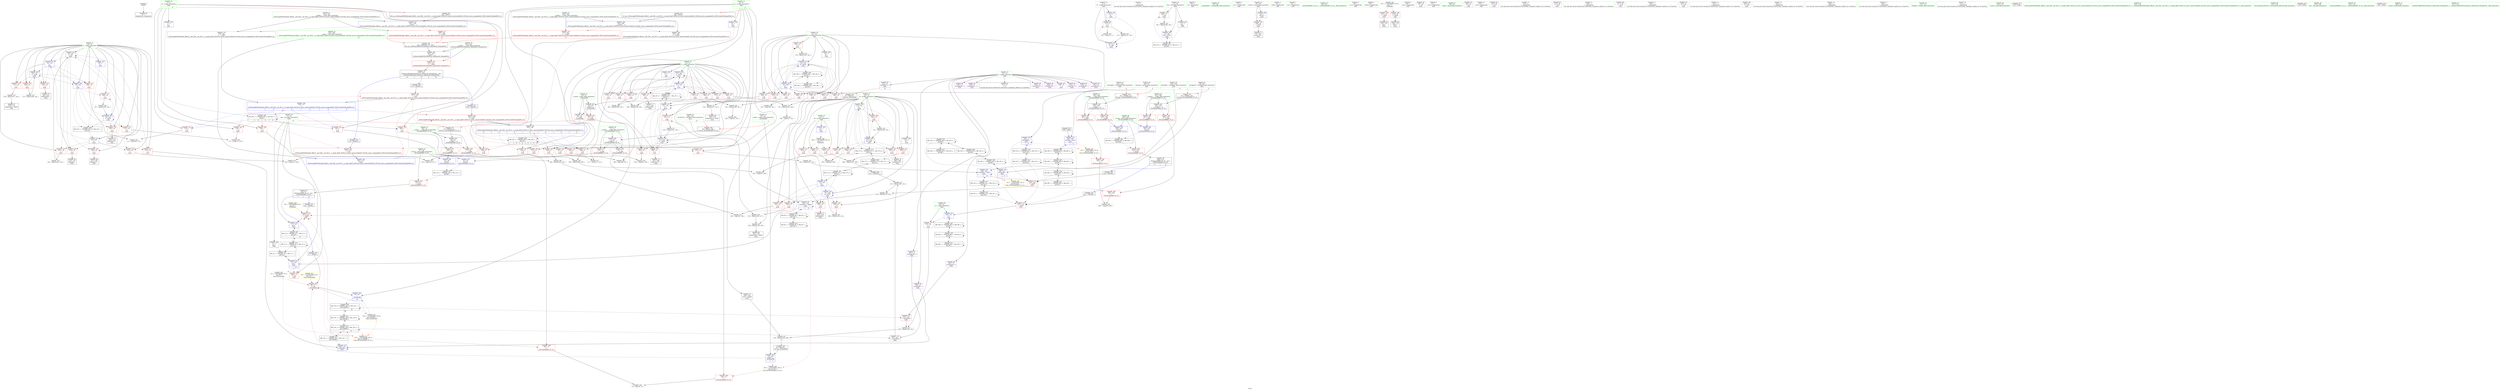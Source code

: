 digraph "SVFG" {
	label="SVFG";

	Node0x5600d9aea0a0 [shape=record,color=grey,label="{NodeID: 0\nNullPtr}"];
	Node0x5600d9aea0a0 -> Node0x5600d9b08db0[style=solid];
	Node0x5600d9b67070 [shape=record,color=black,label="{NodeID: 526\n376 = PHI(420, )\n}"];
	Node0x5600d9b67070 -> Node0x5600d9b10160[style=solid];
	Node0x5600d9b44c30 [shape=record,color=yellow,style=double,label="{NodeID: 443\n30V_1 = ENCHI(MR_30V_0)\npts\{12 \}\nFun[main]}"];
	Node0x5600d9b44c30 -> Node0x5600d9b077d0[style=dashed];
	Node0x5600d9b44c30 -> Node0x5600d9b078a0[style=dashed];
	Node0x5600d9b44c30 -> Node0x5600d9b07970[style=dashed];
	Node0x5600d9b0ad20 [shape=record,color=blue,label="{NodeID: 194\n9\<--5\nm\<--\nGlob }"];
	Node0x5600d9b0ad20 -> Node0x5600d9b3e650[style=dashed];
	Node0x5600d9b07700 [shape=record,color=red,label="{NodeID: 111\n289\<--9\n\<--m\nmain\n}"];
	Node0x5600d9b07700 -> Node0x5600d9b1b390[style=solid];
	Node0x5600d9b06120 [shape=record,color=green,label="{NodeID: 28\n25\<--26\np\<--p_field_insensitive\nGlob }"];
	Node0x5600d9b06120 -> Node0x5600d9b0e690[style=solid];
	Node0x5600d9b06120 -> Node0x5600d9b0e760[style=solid];
	Node0x5600d9b06120 -> Node0x5600d9b0e830[style=solid];
	Node0x5600d9b06120 -> Node0x5600d9b0e900[style=solid];
	Node0x5600d9b06120 -> Node0x5600d9b0e9d0[style=solid];
	Node0x5600d9b06120 -> Node0x5600d9b0eaa0[style=solid];
	Node0x5600d9b06120 -> Node0x5600d9b0eb70[style=solid];
	Node0x5600d9b06120 -> Node0x5600d9b0ec40[style=solid];
	Node0x5600d9b06120 -> Node0x5600d9b0b320[style=solid];
	Node0x5600d9b06120 -> Node0x5600d9b0c220[style=solid];
	Node0x5600d9b06120 -> Node0x5600d9b0c560[style=solid];
	Node0x5600d9b0c560 [shape=record,color=blue,label="{NodeID: 222\n25\<--255\np\<--inc49\nmain\n}"];
	Node0x5600d9b0c560 -> Node0x5600d9b0e690[style=dashed];
	Node0x5600d9b0c560 -> Node0x5600d9b0e760[style=dashed];
	Node0x5600d9b0c560 -> Node0x5600d9b0e830[style=dashed];
	Node0x5600d9b0c560 -> Node0x5600d9b0e900[style=dashed];
	Node0x5600d9b0c560 -> Node0x5600d9b0e9d0[style=dashed];
	Node0x5600d9b0c560 -> Node0x5600d9b0eaa0[style=dashed];
	Node0x5600d9b0c560 -> Node0x5600d9b0eb70[style=dashed];
	Node0x5600d9b0c560 -> Node0x5600d9b0ec40[style=dashed];
	Node0x5600d9b0c560 -> Node0x5600d9b0c220[style=dashed];
	Node0x5600d9b0c560 -> Node0x5600d9b0c560[style=dashed];
	Node0x5600d9b0c560 -> Node0x5600d9b2d840[style=dashed];
	Node0x5600d9b0de70 [shape=record,color=red,label="{NodeID: 139\n331\<--21\n\<--j\nmain\n}"];
	Node0x5600d9b0de70 -> Node0x5600d9b1a190[style=solid];
	Node0x5600d9b08a70 [shape=record,color=green,label="{NodeID: 56\n393\<--394\nretval\<--retval_field_insensitive\n_ZSt3maxIiERKT_S2_S2_\n}"];
	Node0x5600d9b08a70 -> Node0x5600d9b10300[style=solid];
	Node0x5600d9b08a70 -> Node0x5600d9b15590[style=solid];
	Node0x5600d9b08a70 -> Node0x5600d9b15660[style=solid];
	Node0x5600d9b42250 [shape=record,color=black,label="{NodeID: 416\nMR_55V_2 = PHI(MR_55V_3, MR_55V_1, )\npts\{105 \}\n}"];
	Node0x5600d9b42250 -> Node0x5600d9b0f940[style=dashed];
	Node0x5600d9b42250 -> Node0x5600d9b33740[style=dashed];
	Node0x5600d9b42250 -> Node0x5600d9b42250[style=dashed];
	Node0x5600d9b1b990 [shape=record,color=grey,label="{NodeID: 333\n126 = cmp(122, 5, )\n}"];
	Node0x5600d9b0f530 [shape=record,color=red,label="{NodeID: 167\n81\<--71\n\<--__b.addr\n_ZSt3minIiERKT_S2_S2_\n}"];
	Node0x5600d9b0f530 -> Node0x5600d9b0b930[style=solid];
	Node0x5600d9b0a190 [shape=record,color=purple,label="{NodeID: 84\n225\<--13\narrayidx33\<--f\nmain\n}"];
	Node0x5600d9ae8390 [shape=record,color=green,label="{NodeID: 1\n5\<--1\n\<--dummyObj\nCan only get source location for instruction, argument, global var or function.}"];
	Node0x5600d9b671b0 [shape=record,color=black,label="{NodeID: 527\n380 = PHI(420, )\n}"];
	Node0x5600d9b671b0 -> Node0x5600d9b10230[style=solid];
	Node0x5600d9b0ae20 [shape=record,color=blue,label="{NodeID: 195\n11\<--5\nK\<--\nGlob }"];
	Node0x5600d9b0ae20 -> Node0x5600d9b44c30[style=dashed];
	Node0x5600d9b077d0 [shape=record,color=red,label="{NodeID: 112\n165\<--11\n\<--K\nmain\n}"];
	Node0x5600d9b077d0 -> Node0x5600d9b0bee0[style=solid];
	Node0x5600d9b06220 [shape=record,color=green,label="{NodeID: 29\n27\<--28\ntim\<--tim_field_insensitive\nGlob }"];
	Node0x5600d9b06220 -> Node0x5600d9b0ed10[style=solid];
	Node0x5600d9b06220 -> Node0x5600d9b0b420[style=solid];
	Node0x5600d9b06220 -> Node0x5600d9b14f10[style=solid];
	Node0x5600d9b18cf0 [shape=record,color=black,label="{NodeID: 306\n312 = PHI(309, 5, )\n}"];
	Node0x5600d9b18cf0 -> Node0x5600d9b1b090[style=solid];
	Node0x5600d9b0c630 [shape=record,color=blue,label="{NodeID: 223\n23\<--260\nk\<--inc52\nmain\n}"];
	Node0x5600d9b0c630 -> Node0x5600d9b0df40[style=dashed];
	Node0x5600d9b0c630 -> Node0x5600d9b0e010[style=dashed];
	Node0x5600d9b0c630 -> Node0x5600d9b0e0e0[style=dashed];
	Node0x5600d9b0c630 -> Node0x5600d9b0e1b0[style=dashed];
	Node0x5600d9b0c630 -> Node0x5600d9b0c630[style=dashed];
	Node0x5600d9b0c630 -> Node0x5600d9b2d340[style=dashed];
	Node0x5600d9b0df40 [shape=record,color=red,label="{NodeID: 140\n181\<--23\n\<--k\nmain\n}"];
	Node0x5600d9b0df40 -> Node0x5600d9b1b810[style=solid];
	Node0x5600d9b08b40 [shape=record,color=green,label="{NodeID: 57\n395\<--396\n__a.addr\<--__a.addr_field_insensitive\n_ZSt3maxIiERKT_S2_S2_\n}"];
	Node0x5600d9b08b40 -> Node0x5600d9b103d0[style=solid];
	Node0x5600d9b08b40 -> Node0x5600d9b104a0[style=solid];
	Node0x5600d9b08b40 -> Node0x5600d9b153f0[style=solid];
	Node0x5600d9b42750 [shape=record,color=black,label="{NodeID: 417\nMR_10V_2 = PHI(MR_10V_5, MR_10V_1, )\npts\{160000 \}\n}"];
	Node0x5600d9b42750 -> Node0x5600d9b0bd40[style=dashed];
	Node0x5600d9b42750 -> Node0x5600d9b2c940[style=dashed];
	Node0x5600d9b1bb10 [shape=record,color=grey,label="{NodeID: 334\n132 = cmp(130, 131, )\n}"];
	Node0x5600d9b0f600 [shape=record,color=red,label="{NodeID: 168\n76\<--75\n\<--\n_ZSt3minIiERKT_S2_S2_\n}"];
	Node0x5600d9b0f600 -> Node0x5600d9b1c110[style=solid];
	Node0x5600d9b0a260 [shape=record,color=purple,label="{NodeID: 85\n232\<--13\narrayidx37\<--f\nmain\n|{<s0>10}}"];
	Node0x5600d9b0a260:s0 -> Node0x5600d9b672f0[style=solid,color=red];
	Node0x5600d9ae6fc0 [shape=record,color=green,label="{NodeID: 2\n29\<--1\n.str\<--dummyObj\nGlob }"];
	Node0x5600d9b672f0 [shape=record,color=black,label="{NodeID: 528\n48 = PHI(232, )\n0th arg _Z5renewRii }"];
	Node0x5600d9b672f0 -> Node0x5600d9b0b520[style=solid];
	Node0x5600d9b0af20 [shape=record,color=blue,label="{NodeID: 196\n17\<--5\nans\<--\nGlob }"];
	Node0x5600d9b0af20 -> Node0x5600d9b3eb50[style=dashed];
	Node0x5600d9b078a0 [shape=record,color=red,label="{NodeID: 113\n304\<--11\n\<--K\nmain\n}"];
	Node0x5600d9b078a0 -> Node0x5600d9b1c710[style=solid];
	Node0x5600d9b06320 [shape=record,color=green,label="{NodeID: 30\n45\<--46\n_Z5renewRii\<--_Z5renewRii_field_insensitive\n}"];
	Node0x5600d9b19290 [shape=record,color=grey,label="{NodeID: 307\n260 = Binary(259, 145, )\n}"];
	Node0x5600d9b19290 -> Node0x5600d9b0c630[style=solid];
	Node0x5600d9b0c700 [shape=record,color=blue,label="{NodeID: 224\n21\<--265\nj\<--inc55\nmain\n}"];
	Node0x5600d9b0c700 -> Node0x5600d9b0d580[style=dashed];
	Node0x5600d9b0c700 -> Node0x5600d9b0d650[style=dashed];
	Node0x5600d9b0c700 -> Node0x5600d9b0d720[style=dashed];
	Node0x5600d9b0c700 -> Node0x5600d9b0d7f0[style=dashed];
	Node0x5600d9b0c700 -> Node0x5600d9b0d8c0[style=dashed];
	Node0x5600d9b0c700 -> Node0x5600d9b0d990[style=dashed];
	Node0x5600d9b0c700 -> Node0x5600d9b0da60[style=dashed];
	Node0x5600d9b0c700 -> Node0x5600d9b0db30[style=dashed];
	Node0x5600d9b0c700 -> Node0x5600d9b0c080[style=dashed];
	Node0x5600d9b0c700 -> Node0x5600d9b0c700[style=dashed];
	Node0x5600d9b0c700 -> Node0x5600d9b0c970[style=dashed];
	Node0x5600d9b0c700 -> Node0x5600d9b3f550[style=dashed];
	Node0x5600d9b0e010 [shape=record,color=red,label="{NodeID: 141\n226\<--23\n\<--k\nmain\n}"];
	Node0x5600d9b0e010 -> Node0x5600d9b1a310[style=solid];
	Node0x5600d9b08c10 [shape=record,color=green,label="{NodeID: 58\n397\<--398\n__b.addr\<--__b.addr_field_insensitive\n_ZSt3maxIiERKT_S2_S2_\n}"];
	Node0x5600d9b08c10 -> Node0x5600d9b10570[style=solid];
	Node0x5600d9b08c10 -> Node0x5600d9b10640[style=solid];
	Node0x5600d9b08c10 -> Node0x5600d9b154c0[style=solid];
	Node0x5600d97e3610 [shape=record,color=yellow,style=double,label="{NodeID: 418\n2V_1 = ENCHI(MR_2V_0)\npts\{18 \}\nFun[_Z5renewRii]|{|<s1>1}}"];
	Node0x5600d97e3610 -> Node0x5600d9b0f120[style=dashed];
	Node0x5600d97e3610:s1 -> Node0x5600d9b44690[style=dashed,color=red];
	Node0x5600d9b1bc90 [shape=record,color=grey,label="{NodeID: 335\n149 = cmp(147, 148, )\n}"];
	Node0x5600d9b0f6d0 [shape=record,color=red,label="{NodeID: 169\n78\<--77\n\<--\n_ZSt3minIiERKT_S2_S2_\n}"];
	Node0x5600d9b0f6d0 -> Node0x5600d9b1c110[style=solid];
	Node0x5600d9b0a330 [shape=record,color=purple,label="{NodeID: 86\n235\<--13\narrayidx39\<--f\nmain\n}"];
	Node0x5600d9ae9e10 [shape=record,color=green,label="{NodeID: 3\n31\<--1\n.str.1\<--dummyObj\nGlob }"];
	Node0x5600d9b67430 [shape=record,color=black,label="{NodeID: 529\n49 = PHI(250, )\n1st arg _Z5renewRii }"];
	Node0x5600d9b67430 -> Node0x5600d9b0b5f0[style=solid];
	Node0x5600d9b2f140 [shape=record,color=black,label="{NodeID: 363\nMR_2V_6 = PHI(MR_2V_7, MR_2V_5, )\npts\{18 \}\n|{|<s3>12}}"];
	Node0x5600d9b2f140 -> Node0x5600d9b0fc80[style=dashed];
	Node0x5600d9b2f140 -> Node0x5600d9b14bd0[style=dashed];
	Node0x5600d9b2f140 -> Node0x5600d9b31e40[style=dashed];
	Node0x5600d9b2f140:s3 -> Node0x5600d9b44690[style=dashed,color=red];
	Node0x5600d9b0b020 [shape=record,color=blue,label="{NodeID: 197\n19\<--5\ni\<--\nGlob }"];
	Node0x5600d9b0b020 -> Node0x5600d9b3f050[style=dashed];
	Node0x5600d9b07970 [shape=record,color=red,label="{NodeID: 114\n307\<--11\n\<--K\nmain\n}"];
	Node0x5600d9b07970 -> Node0x5600d9b1a790[style=solid];
	Node0x5600d9b06420 [shape=record,color=green,label="{NodeID: 31\n50\<--51\nx.addr\<--x.addr_field_insensitive\n_Z5renewRii\n}"];
	Node0x5600d9b06420 -> Node0x5600d9b0ef80[style=solid];
	Node0x5600d9b06420 -> Node0x5600d9b0f050[style=solid];
	Node0x5600d9b06420 -> Node0x5600d9b0b520[style=solid];
	Node0x5600d9b19410 [shape=record,color=grey,label="{NodeID: 308\n265 = Binary(264, 145, )\n}"];
	Node0x5600d9b19410 -> Node0x5600d9b0c700[style=solid];
	Node0x5600d9b0c7d0 [shape=record,color=blue,label="{NodeID: 225\n19\<--270\ni\<--inc58\nmain\n}"];
	Node0x5600d9b0c7d0 -> Node0x5600d9b0cfd0[style=dashed];
	Node0x5600d9b0c7d0 -> Node0x5600d9b0d0a0[style=dashed];
	Node0x5600d9b0c7d0 -> Node0x5600d9b0d170[style=dashed];
	Node0x5600d9b0c7d0 -> Node0x5600d9b0d240[style=dashed];
	Node0x5600d9b0c7d0 -> Node0x5600d9b0c7d0[style=dashed];
	Node0x5600d9b0c7d0 -> Node0x5600d9b0c8a0[style=dashed];
	Node0x5600d9b0e0e0 [shape=record,color=red,label="{NodeID: 142\n239\<--23\n\<--k\nmain\n}"];
	Node0x5600d9b0e0e0 -> Node0x5600d9b097d0[style=solid];
	Node0x5600d9b08ce0 [shape=record,color=green,label="{NodeID: 59\n422\<--423\n__t.addr\<--__t.addr_field_insensitive\n_ZSt4moveIRiEONSt16remove_referenceIT_E4typeEOS2_\n}"];
	Node0x5600d9b08ce0 -> Node0x5600d9b108b0[style=solid];
	Node0x5600d9b08ce0 -> Node0x5600d9b15730[style=solid];
	Node0x5600d9b1be10 [shape=record,color=grey,label="{NodeID: 336\n277 = cmp(275, 276, )\n}"];
	Node0x5600d9b0f7a0 [shape=record,color=red,label="{NodeID: 170\n349\<--92\n\<--retval\nmain\n}"];
	Node0x5600d9b0f7a0 -> Node0x5600d9b09be0[style=solid];
	Node0x5600d9b0a400 [shape=record,color=purple,label="{NodeID: 87\n238\<--13\narrayidx41\<--f\nmain\n}"];
	Node0x5600d9ae9ea0 [shape=record,color=green,label="{NodeID: 4\n33\<--1\nstdin\<--dummyObj\nGlob }"];
	Node0x5600d9b67570 [shape=record,color=black,label="{NodeID: 530\n391 = PHI(96, 102, )\n0th arg _ZSt3maxIiERKT_S2_S2_ }"];
	Node0x5600d9b67570 -> Node0x5600d9b153f0[style=solid];
	Node0x5600d9b0b120 [shape=record,color=blue,label="{NodeID: 198\n21\<--5\nj\<--\nGlob }"];
	Node0x5600d9b0b120 -> Node0x5600d9b3f550[style=dashed];
	Node0x5600d9b0cb70 [shape=record,color=red,label="{NodeID: 115\n343\<--17\n\<--ans\nmain\n}"];
	Node0x5600d9b064f0 [shape=record,color=green,label="{NodeID: 32\n52\<--53\ny.addr\<--y.addr_field_insensitive\n_Z5renewRii\n|{|<s1>1}}"];
	Node0x5600d9b064f0 -> Node0x5600d9b0b5f0[style=solid];
	Node0x5600d9b064f0:s1 -> Node0x5600d9b67f20[style=solid,color=red];
	Node0x5600d9b19590 [shape=record,color=grey,label="{NodeID: 309\n184 = Binary(182, 183, )\n}"];
	Node0x5600d9b19590 -> Node0x5600d9b1b810[style=solid];
	Node0x5600d9b0c8a0 [shape=record,color=blue,label="{NodeID: 226\n19\<--145\ni\<--\nmain\n}"];
	Node0x5600d9b0c8a0 -> Node0x5600d9b0d310[style=dashed];
	Node0x5600d9b0c8a0 -> Node0x5600d9b0d3e0[style=dashed];
	Node0x5600d9b0c8a0 -> Node0x5600d9b0d4b0[style=dashed];
	Node0x5600d9b0c8a0 -> Node0x5600d9b14e40[style=dashed];
	Node0x5600d9b0c8a0 -> Node0x5600d9b3f050[style=dashed];
	Node0x5600d9b0e1b0 [shape=record,color=red,label="{NodeID: 143\n259\<--23\n\<--k\nmain\n}"];
	Node0x5600d9b0e1b0 -> Node0x5600d9b19290[style=solid];
	Node0x5600d9b08db0 [shape=record,color=black,label="{NodeID: 60\n2\<--3\ndummyVal\<--dummyVal\n}"];
	Node0x5600d9b1bf90 [shape=record,color=grey,label="{NodeID: 337\n177 = cmp(175, 176, )\n}"];
	Node0x5600d9b0f870 [shape=record,color=red,label="{NodeID: 171\n243\<--94\n\<--z\nmain\n}"];
	Node0x5600d9b0f870 -> Node0x5600d9b19e90[style=solid];
	Node0x5600d9b0a4d0 [shape=record,color=purple,label="{NodeID: 88\n241\<--13\narrayidx43\<--f\nmain\n}"];
	Node0x5600d9b0a4d0 -> Node0x5600d9b0fa10[style=solid];
	Node0x5600d9b04be0 [shape=record,color=green,label="{NodeID: 5\n34\<--1\n.str.2\<--dummyObj\nGlob }"];
	Node0x5600d9b67780 [shape=record,color=black,label="{NodeID: 531\n392 = PHI(98, 104, )\n1st arg _ZSt3maxIiERKT_S2_S2_ }"];
	Node0x5600d9b67780 -> Node0x5600d9b154c0[style=solid];
	Node0x5600d9b0b220 [shape=record,color=blue,label="{NodeID: 199\n23\<--5\nk\<--\nGlob }"];
	Node0x5600d9b0b220 -> Node0x5600d9b3fa50[style=dashed];
	Node0x5600d9b0cc00 [shape=record,color=red,label="{NodeID: 116\n147\<--19\n\<--i\nmain\n}"];
	Node0x5600d9b0cc00 -> Node0x5600d9b1bc90[style=solid];
	Node0x5600d9b065c0 [shape=record,color=green,label="{NodeID: 33\n58\<--59\n_ZSt3minIiERKT_S2_S2_\<--_ZSt3minIiERKT_S2_S2__field_insensitive\n}"];
	Node0x5600d9b19710 [shape=record,color=grey,label="{NodeID: 310\n162 = Binary(161, 145, )\n}"];
	Node0x5600d9b19710 -> Node0x5600d9b0be10[style=solid];
	Node0x5600d9b0c970 [shape=record,color=blue,label="{NodeID: 227\n21\<--145\nj\<--\nmain\n}"];
	Node0x5600d9b0c970 -> Node0x5600d9b0dc00[style=dashed];
	Node0x5600d9b0c970 -> Node0x5600d9b0dcd0[style=dashed];
	Node0x5600d9b0c970 -> Node0x5600d9b0dda0[style=dashed];
	Node0x5600d9b0c970 -> Node0x5600d9b0de70[style=dashed];
	Node0x5600d9b0c970 -> Node0x5600d9b0c970[style=dashed];
	Node0x5600d9b0c970 -> Node0x5600d9b14d70[style=dashed];
	Node0x5600d9b0c970 -> Node0x5600d9b3f550[style=dashed];
	Node0x5600d9b0e280 [shape=record,color=red,label="{NodeID: 144\n287\<--23\n\<--k\nmain\n}"];
	Node0x5600d9b0e280 -> Node0x5600d9b1cb90[style=solid];
	Node0x5600d9b08eb0 [shape=record,color=black,label="{NodeID: 61\n15\<--13\n\<--f\nCan only get source location for instruction, argument, global var or function.}"];
	Node0x5600d9b437d0 [shape=record,color=yellow,style=double,label="{NodeID: 421\n8V_1 = ENCHI(MR_8V_0)\npts\{101 \}\nFun[_Z5renewRii]}"];
	Node0x5600d9b437d0 -> Node0x5600d9b0f120[style=dashed];
	Node0x5600d9b1c110 [shape=record,color=grey,label="{NodeID: 338\n79 = cmp(76, 78, )\n}"];
	Node0x5600d9b0f940 [shape=record,color=red,label="{NodeID: 172\n215\<--212\n\<--call27\nmain\n}"];
	Node0x5600d9b0f940 -> Node0x5600d9b0c490[style=solid];
	Node0x5600d9b0a5a0 [shape=record,color=purple,label="{NodeID: 89\n295\<--13\narrayidx72\<--f\nmain\n}"];
	Node0x5600d9b04c70 [shape=record,color=green,label="{NodeID: 6\n36\<--1\n.str.3\<--dummyObj\nGlob }"];
	Node0x5600d9b67900 [shape=record,color=black,label="{NodeID: 532\n359 = PHI(7, )\n0th arg _ZSt4swapIiENSt9enable_ifIXsr6__and_ISt6__not_ISt15__is_tuple_likeIT_EESt21is_move_constructibleIS3_ESt18is_move_assignableIS3_EEE5valueEvE4typeERS3_SC_ }"];
	Node0x5600d9b67900 -> Node0x5600d9b14fe0[style=solid];
	Node0x5600d9b0b320 [shape=record,color=blue,label="{NodeID: 200\n25\<--5\np\<--\nGlob }"];
	Node0x5600d9b0b320 -> Node0x5600d9b3ff50[style=dashed];
	Node0x5600d9b0cc90 [shape=record,color=red,label="{NodeID: 117\n151\<--19\n\<--i\nmain\n}"];
	Node0x5600d9b0cc90 -> Node0x5600d9b0bd40[style=solid];
	Node0x5600d9b066c0 [shape=record,color=green,label="{NodeID: 34\n67\<--68\nretval\<--retval_field_insensitive\n_ZSt3minIiERKT_S2_S2_\n}"];
	Node0x5600d9b066c0 -> Node0x5600d9b0f1f0[style=solid];
	Node0x5600d9b066c0 -> Node0x5600d9b0b930[style=solid];
	Node0x5600d9b066c0 -> Node0x5600d9b0ba00[style=solid];
	Node0x5600d9b19890 [shape=record,color=grey,label="{NodeID: 311\n223 = Binary(221, 222, )\n}"];
	Node0x5600d9b19890 -> Node0x5600d9b09490[style=solid];
	Node0x5600d9b0ca40 [shape=record,color=blue,label="{NodeID: 228\n23\<--145\nk\<--\nmain\n}"];
	Node0x5600d9b0ca40 -> Node0x5600d9b0e280[style=dashed];
	Node0x5600d9b0ca40 -> Node0x5600d9b0e350[style=dashed];
	Node0x5600d9b0ca40 -> Node0x5600d9b0e420[style=dashed];
	Node0x5600d9b0ca40 -> Node0x5600d9b0e4f0[style=dashed];
	Node0x5600d9b0ca40 -> Node0x5600d9b0e5c0[style=dashed];
	Node0x5600d9b0ca40 -> Node0x5600d9b14ca0[style=dashed];
	Node0x5600d9b0ca40 -> Node0x5600d9b32840[style=dashed];
	Node0x5600d9b0e350 [shape=record,color=red,label="{NodeID: 145\n299\<--23\n\<--k\nmain\n}"];
	Node0x5600d9b0e350 -> Node0x5600d9b09b10[style=solid];
	Node0x5600d9b08fb0 [shape=record,color=black,label="{NodeID: 62\n64\<--87\n_ZSt3minIiERKT_S2_S2__ret\<--\n_ZSt3minIiERKT_S2_S2_\n|{<s0>1|<s1>12}}"];
	Node0x5600d9b08fb0:s0 -> Node0x5600d9b64120[style=solid,color=blue];
	Node0x5600d9b08fb0:s1 -> Node0x5600d9b66980[style=solid,color=blue];
	Node0x5600d9b438b0 [shape=record,color=yellow,style=double,label="{NodeID: 422\n10V_1 = ENCHI(MR_10V_0)\npts\{160000 \}\nFun[_Z5renewRii]|{|<s2>1}}"];
	Node0x5600d9b438b0 -> Node0x5600d9b0f120[style=dashed];
	Node0x5600d9b438b0 -> Node0x5600d9b0b6c0[style=dashed];
	Node0x5600d9b438b0:s2 -> Node0x5600d9b44690[style=dashed,color=red];
	Node0x5600d9b1c290 [shape=record,color=grey,label="{NodeID: 339\n191 = cmp(190, 192, )\n}"];
	Node0x5600d9b0fa10 [shape=record,color=red,label="{NodeID: 173\n242\<--241\n\<--arrayidx43\nmain\n}"];
	Node0x5600d9b0fa10 -> Node0x5600d9b19e90[style=solid];
	Node0x5600d9b0a670 [shape=record,color=purple,label="{NodeID: 90\n298\<--13\narrayidx74\<--f\nmain\n}"];
	Node0x5600d9b04d00 [shape=record,color=green,label="{NodeID: 7\n38\<--1\nstdout\<--dummyObj\nGlob }"];
	Node0x5600d9b67a10 [shape=record,color=black,label="{NodeID: 533\n360 = PHI(9, )\n1st arg _ZSt4swapIiENSt9enable_ifIXsr6__and_ISt6__not_ISt15__is_tuple_likeIT_EESt21is_move_constructibleIS3_ESt18is_move_assignableIS3_EEE5valueEvE4typeERS3_SC_ }"];
	Node0x5600d9b67a10 -> Node0x5600d9b150b0[style=solid];
	Node0x5600d9b45250 [shape=record,color=yellow,style=double,label="{NodeID: 450\n6V_1 = ENCHI(MR_6V_0)\npts\{53 \}\nFun[main]}"];
	Node0x5600d9b45250 -> Node0x5600d9b0fc80[style=dashed];
	Node0x5600d9b0b420 [shape=record,color=blue,label="{NodeID: 201\n27\<--5\ntim\<--\nGlob }"];
	Node0x5600d9b0b420 -> Node0x5600d9b40450[style=dashed];
	Node0x5600d9b0cd60 [shape=record,color=red,label="{NodeID: 118\n152\<--19\n\<--i\nmain\n}"];
	Node0x5600d9b0cd60 -> Node0x5600d9b09220[style=solid];
	Node0x5600d9b06790 [shape=record,color=green,label="{NodeID: 35\n69\<--70\n__a.addr\<--__a.addr_field_insensitive\n_ZSt3minIiERKT_S2_S2_\n}"];
	Node0x5600d9b06790 -> Node0x5600d9b0f2c0[style=solid];
	Node0x5600d9b06790 -> Node0x5600d9b0f390[style=solid];
	Node0x5600d9b06790 -> Node0x5600d9b0b790[style=solid];
	Node0x5600d9b3b140 [shape=record,color=black,label="{NodeID: 395\nMR_66V_3 = PHI(MR_66V_4, MR_66V_2, )\npts\{394 \}\n}"];
	Node0x5600d9b3b140 -> Node0x5600d9b10300[style=dashed];
	Node0x5600d9b19a10 [shape=record,color=grey,label="{NodeID: 312\n270 = Binary(269, 145, )\n}"];
	Node0x5600d9b19a10 -> Node0x5600d9b0c7d0[style=solid];
	Node0x5600d9b149a0 [shape=record,color=blue,label="{NodeID: 229\n102\<--5\nref.tmp80\<--\nmain\n|{|<s3>11}}"];
	Node0x5600d9b149a0 -> Node0x5600d9b0fbb0[style=dashed];
	Node0x5600d9b149a0 -> Node0x5600d9b149a0[style=dashed];
	Node0x5600d9b149a0 -> Node0x5600d9b33240[style=dashed];
	Node0x5600d9b149a0:s3 -> Node0x5600d9b43b80[style=dashed,color=red];
	Node0x5600d9b0e420 [shape=record,color=red,label="{NodeID: 146\n303\<--23\n\<--k\nmain\n}"];
	Node0x5600d9b0e420 -> Node0x5600d9b1c710[style=solid];
	Node0x5600d9b09080 [shape=record,color=black,label="{NodeID: 63\n110\<--107\ncall\<--\nmain\n}"];
	Node0x5600d9b1c410 [shape=record,color=grey,label="{NodeID: 340\n405 = cmp(402, 404, )\n}"];
	Node0x5600d9b0fae0 [shape=record,color=red,label="{NodeID: 174\n302\<--301\n\<--arrayidx76\nmain\n}"];
	Node0x5600d9b0fae0 -> Node0x5600d9b1b090[style=solid];
	Node0x5600d9b0a740 [shape=record,color=purple,label="{NodeID: 91\n301\<--13\narrayidx76\<--f\nmain\n}"];
	Node0x5600d9b0a740 -> Node0x5600d9b0fae0[style=solid];
	Node0x5600d9b04d90 [shape=record,color=green,label="{NodeID: 8\n39\<--1\n.str.4\<--dummyObj\nGlob }"];
	Node0x5600d9b67b20 [shape=record,color=black,label="{NodeID: 534\n421 = PHI(369, 375, 365, )\n0th arg _ZSt4moveIRiEONSt16remove_referenceIT_E4typeEOS2_ }"];
	Node0x5600d9b67b20 -> Node0x5600d9b15730[style=solid];
	Node0x5600d9b0b520 [shape=record,color=blue,label="{NodeID: 202\n50\<--48\nx.addr\<--x\n_Z5renewRii\n}"];
	Node0x5600d9b0b520 -> Node0x5600d9b0ef80[style=dashed];
	Node0x5600d9b0b520 -> Node0x5600d9b0f050[style=dashed];
	Node0x5600d9b0ce30 [shape=record,color=red,label="{NodeID: 119\n156\<--19\n\<--i\nmain\n}"];
	Node0x5600d9b0ce30 -> Node0x5600d9b092f0[style=solid];
	Node0x5600d9b06860 [shape=record,color=green,label="{NodeID: 36\n71\<--72\n__b.addr\<--__b.addr_field_insensitive\n_ZSt3minIiERKT_S2_S2_\n}"];
	Node0x5600d9b06860 -> Node0x5600d9b0f460[style=solid];
	Node0x5600d9b06860 -> Node0x5600d9b0f530[style=solid];
	Node0x5600d9b06860 -> Node0x5600d9b0b860[style=solid];
	Node0x5600d9b19b90 [shape=record,color=grey,label="{NodeID: 313\n218 = Binary(217, 145, )\n}"];
	Node0x5600d9b19b90 -> Node0x5600d9b093c0[style=solid];
	Node0x5600d9b14a30 [shape=record,color=blue,label="{NodeID: 230\n104\<--316\nref.tmp81\<--sub82\nmain\n|{|<s3>11}}"];
	Node0x5600d9b14a30 -> Node0x5600d9b0fbb0[style=dashed];
	Node0x5600d9b14a30 -> Node0x5600d9b14a30[style=dashed];
	Node0x5600d9b14a30 -> Node0x5600d9b33740[style=dashed];
	Node0x5600d9b14a30:s3 -> Node0x5600d9b43c60[style=dashed,color=red];
	Node0x5600d9b0e4f0 [shape=record,color=red,label="{NodeID: 147\n308\<--23\n\<--k\nmain\n}"];
	Node0x5600d9b0e4f0 -> Node0x5600d9b1a790[style=solid];
	Node0x5600d9b09150 [shape=record,color=black,label="{NodeID: 64\n116\<--113\ncall1\<--\nmain\n}"];
	Node0x5600d9b1c590 [shape=record,color=grey,label="{NodeID: 341\n171 = cmp(169, 170, )\n}"];
	Node0x5600d9b0fbb0 [shape=record,color=red,label="{NodeID: 175\n319\<--318\n\<--call83\nmain\n}"];
	Node0x5600d9b0fbb0 -> Node0x5600d9b1a610[style=solid];
	Node0x5600d9b0a810 [shape=record,color=purple,label="{NodeID: 92\n108\<--29\n\<--.str\nmain\n}"];
	Node0x5600d9b04e20 [shape=record,color=green,label="{NodeID: 9\n41\<--1\n.str.5\<--dummyObj\nGlob }"];
	Node0x5600d9b67dd0 [shape=record,color=black,label="{NodeID: 535\n65 = PHI(56, 17, )\n0th arg _ZSt3minIiERKT_S2_S2_ }"];
	Node0x5600d9b67dd0 -> Node0x5600d9b0b790[style=solid];
	Node0x5600d9b0b5f0 [shape=record,color=blue,label="{NodeID: 203\n52\<--49\ny.addr\<--y\n_Z5renewRii\n|{|<s1>1}}"];
	Node0x5600d9b0b5f0 -> Node0x5600d9b0f120[style=dashed];
	Node0x5600d9b0b5f0:s1 -> Node0x5600d9b447a0[style=dashed,color=red];
	Node0x5600d9b0cf00 [shape=record,color=red,label="{NodeID: 120\n161\<--19\n\<--i\nmain\n}"];
	Node0x5600d9b0cf00 -> Node0x5600d9b19710[style=solid];
	Node0x5600d9b06930 [shape=record,color=green,label="{NodeID: 37\n89\<--90\nmain\<--main_field_insensitive\n}"];
	Node0x5600d9b3bb40 [shape=record,color=black,label="{NodeID: 397\nMR_46V_6 = PHI(MR_46V_8, MR_46V_5, )\npts\{95 \}\n}"];
	Node0x5600d9b3bb40 -> Node0x5600d9b0c490[style=dashed];
	Node0x5600d9b3bb40 -> Node0x5600d9b2dd40[style=dashed];
	Node0x5600d9b3bb40 -> Node0x5600d9b3bb40[style=dashed];
	Node0x5600d9b19d10 [shape=record,color=grey,label="{NodeID: 314\n123 = Binary(122, 124, )\n}"];
	Node0x5600d9b19d10 -> Node0x5600d9b0bba0[style=solid];
	Node0x5600d9b14b00 [shape=record,color=blue,label="{NodeID: 231\n100\<--320\nref.tmp70\<--add84\nmain\n|{|<s3>12}}"];
	Node0x5600d9b14b00 -> Node0x5600d9b0fc80[style=dashed];
	Node0x5600d9b14b00 -> Node0x5600d9b14b00[style=dashed];
	Node0x5600d9b14b00 -> Node0x5600d9b32d40[style=dashed];
	Node0x5600d9b14b00:s3 -> Node0x5600d9b447a0[style=dashed,color=red];
	Node0x5600d9b0e5c0 [shape=record,color=red,label="{NodeID: 148\n326\<--23\n\<--k\nmain\n}"];
	Node0x5600d9b0e5c0 -> Node0x5600d9b1a490[style=solid];
	Node0x5600d9b09220 [shape=record,color=black,label="{NodeID: 65\n153\<--152\nidxprom\<--\nmain\n}"];
	Node0x5600d9b43b80 [shape=record,color=yellow,style=double,label="{NodeID: 425\n72V_1 = ENCHI(MR_72V_0)\npts\{97 103 \}\nFun[_ZSt3maxIiERKT_S2_S2_]}"];
	Node0x5600d9b43b80 -> Node0x5600d9b10710[style=dashed];
	Node0x5600d9b1c710 [shape=record,color=grey,label="{NodeID: 342\n305 = cmp(303, 304, )\n}"];
	Node0x5600d9b0fc80 [shape=record,color=red,label="{NodeID: 176\n323\<--322\n\<--call85\nmain\n}"];
	Node0x5600d9b0fc80 -> Node0x5600d9b14bd0[style=solid];
	Node0x5600d9b0a8e0 [shape=record,color=purple,label="{NodeID: 93\n109\<--31\n\<--.str.1\nmain\n}"];
	Node0x5600d9b04f20 [shape=record,color=green,label="{NodeID: 10\n43\<--1\n.str.6\<--dummyObj\nGlob }"];
	Node0x5600d9b67f20 [shape=record,color=black,label="{NodeID: 536\n66 = PHI(52, 100, )\n1st arg _ZSt3minIiERKT_S2_S2_ }"];
	Node0x5600d9b67f20 -> Node0x5600d9b0b860[style=solid];
	Node0x5600d9b0b6c0 [shape=record,color=blue,label="{NodeID: 204\n61\<--60\n\<--\n_Z5renewRii\n|{<s0>10}}"];
	Node0x5600d9b0b6c0:s0 -> Node0x5600d9b2b640[style=dashed,color=blue];
	Node0x5600d9b0cfd0 [shape=record,color=red,label="{NodeID: 121\n169\<--19\n\<--i\nmain\n}"];
	Node0x5600d9b0cfd0 -> Node0x5600d9b1c590[style=solid];
	Node0x5600d9b06a30 [shape=record,color=green,label="{NodeID: 38\n92\<--93\nretval\<--retval_field_insensitive\nmain\n}"];
	Node0x5600d9b06a30 -> Node0x5600d9b0f7a0[style=solid];
	Node0x5600d9b06a30 -> Node0x5600d9b0bad0[style=solid];
	Node0x5600d9b3c040 [shape=record,color=black,label="{NodeID: 398\nMR_48V_6 = PHI(MR_48V_8, MR_48V_5, )\npts\{97 \}\n}"];
	Node0x5600d9b3c040 -> Node0x5600d9b0c2f0[style=dashed];
	Node0x5600d9b3c040 -> Node0x5600d9b11290[style=dashed];
	Node0x5600d9b3c040 -> Node0x5600d9b3c040[style=dashed];
	Node0x5600d9b19e90 [shape=record,color=grey,label="{NodeID: 315\n244 = Binary(242, 243, )\n}"];
	Node0x5600d9b19e90 -> Node0x5600d9b1b690[style=solid];
	Node0x5600d9b14bd0 [shape=record,color=blue,label="{NodeID: 232\n17\<--323\nans\<--\nmain\n}"];
	Node0x5600d9b14bd0 -> Node0x5600d9b2f140[style=dashed];
	Node0x5600d9b0e690 [shape=record,color=red,label="{NodeID: 149\n190\<--25\n\<--p\nmain\n}"];
	Node0x5600d9b0e690 -> Node0x5600d9b1c290[style=solid];
	Node0x5600d9b092f0 [shape=record,color=black,label="{NodeID: 66\n157\<--156\nidxprom7\<--\nmain\n}"];
	Node0x5600d9b43c60 [shape=record,color=yellow,style=double,label="{NodeID: 426\n74V_1 = ENCHI(MR_74V_0)\npts\{99 105 \}\nFun[_ZSt3maxIiERKT_S2_S2_]}"];
	Node0x5600d9b43c60 -> Node0x5600d9b107e0[style=dashed];
	Node0x5600d9b1c890 [shape=record,color=grey,label="{NodeID: 343\n283 = cmp(281, 282, )\n}"];
	Node0x5600d9b0fd50 [shape=record,color=red,label="{NodeID: 177\n369\<--361\n\<--__a.addr\n_ZSt4swapIiENSt9enable_ifIXsr6__and_ISt6__not_ISt15__is_tuple_likeIT_EESt21is_move_constructibleIS3_ESt18is_move_assignableIS3_EEE5valueEvE4typeERS3_SC_\n|{<s0>14}}"];
	Node0x5600d9b0fd50:s0 -> Node0x5600d9b67b20[style=solid,color=red];
	Node0x5600d9b0a9b0 [shape=record,color=purple,label="{NodeID: 94\n114\<--34\n\<--.str.2\nmain\n}"];
	Node0x5600d9b05020 [shape=record,color=green,label="{NodeID: 11\n124\<--1\n\<--dummyObj\nCan only get source location for instruction, argument, global var or function.}"];
	Node0x5600d9b0b790 [shape=record,color=blue,label="{NodeID: 205\n69\<--65\n__a.addr\<--__a\n_ZSt3minIiERKT_S2_S2_\n}"];
	Node0x5600d9b0b790 -> Node0x5600d9b0f2c0[style=dashed];
	Node0x5600d9b0b790 -> Node0x5600d9b0f390[style=dashed];
	Node0x5600d9b0d0a0 [shape=record,color=red,label="{NodeID: 122\n217\<--19\n\<--i\nmain\n}"];
	Node0x5600d9b0d0a0 -> Node0x5600d9b19b90[style=solid];
	Node0x5600d9b06b00 [shape=record,color=green,label="{NodeID: 39\n94\<--95\nz\<--z_field_insensitive\nmain\n}"];
	Node0x5600d9b06b00 -> Node0x5600d9b0f870[style=solid];
	Node0x5600d9b06b00 -> Node0x5600d9b0c490[style=solid];
	Node0x5600d9b2b140 [shape=record,color=black,label="{NodeID: 399\nMR_50V_6 = PHI(MR_50V_8, MR_50V_5, )\npts\{99 \}\n}"];
	Node0x5600d9b2b140 -> Node0x5600d9b0c3c0[style=dashed];
	Node0x5600d9b2b140 -> Node0x5600d9b11790[style=dashed];
	Node0x5600d9b2b140 -> Node0x5600d9b2b140[style=dashed];
	Node0x5600d9b1a010 [shape=record,color=grey,label="{NodeID: 316\n247 = Binary(245, 246, )\n}"];
	Node0x5600d9b1a010 -> Node0x5600d9b1ce90[style=solid];
	Node0x5600d9b14ca0 [shape=record,color=blue,label="{NodeID: 233\n23\<--327\nk\<--inc87\nmain\n}"];
	Node0x5600d9b14ca0 -> Node0x5600d9b0e280[style=dashed];
	Node0x5600d9b14ca0 -> Node0x5600d9b0e350[style=dashed];
	Node0x5600d9b14ca0 -> Node0x5600d9b0e420[style=dashed];
	Node0x5600d9b14ca0 -> Node0x5600d9b0e4f0[style=dashed];
	Node0x5600d9b14ca0 -> Node0x5600d9b0e5c0[style=dashed];
	Node0x5600d9b14ca0 -> Node0x5600d9b14ca0[style=dashed];
	Node0x5600d9b14ca0 -> Node0x5600d9b32840[style=dashed];
	Node0x5600d9b0e760 [shape=record,color=red,label="{NodeID: 150\n195\<--25\n\<--p\nmain\n}"];
	Node0x5600d9b0e760 -> Node0x5600d9b1b510[style=solid];
	Node0x5600d9b093c0 [shape=record,color=black,label="{NodeID: 67\n219\<--218\nidxprom29\<--add28\nmain\n}"];
	Node0x5600d9b1ca10 [shape=record,color=grey,label="{NodeID: 344\n203 = cmp(202, 145, )\n}"];
	Node0x5600d9b0fe20 [shape=record,color=red,label="{NodeID: 178\n378\<--361\n\<--__a.addr\n_ZSt4swapIiENSt9enable_ifIXsr6__and_ISt6__not_ISt15__is_tuple_likeIT_EESt21is_move_constructibleIS3_ESt18is_move_assignableIS3_EEE5valueEvE4typeERS3_SC_\n}"];
	Node0x5600d9b0fe20 -> Node0x5600d9b15250[style=solid];
	Node0x5600d9b0aa80 [shape=record,color=purple,label="{NodeID: 95\n115\<--36\n\<--.str.3\nmain\n}"];
	Node0x5600d9b05120 [shape=record,color=green,label="{NodeID: 12\n139\<--1\n\<--dummyObj\nCan only get source location for instruction, argument, global var or function.}"];
	Node0x5600d9b31e40 [shape=record,color=black,label="{NodeID: 372\nMR_2V_5 = PHI(MR_2V_6, MR_2V_4, )\npts\{18 \}\n}"];
	Node0x5600d9b31e40 -> Node0x5600d9b0cb70[style=dashed];
	Node0x5600d9b31e40 -> Node0x5600d9b2f140[style=dashed];
	Node0x5600d9b31e40 -> Node0x5600d9b31e40[style=dashed];
	Node0x5600d9b31e40 -> Node0x5600d9b3eb50[style=dashed];
	Node0x5600d9b0b860 [shape=record,color=blue,label="{NodeID: 206\n71\<--66\n__b.addr\<--__b\n_ZSt3minIiERKT_S2_S2_\n}"];
	Node0x5600d9b0b860 -> Node0x5600d9b0f460[style=dashed];
	Node0x5600d9b0b860 -> Node0x5600d9b0f530[style=dashed];
	Node0x5600d9b0d170 [shape=record,color=red,label="{NodeID: 123\n233\<--19\n\<--i\nmain\n}"];
	Node0x5600d9b0d170 -> Node0x5600d9b09630[style=solid];
	Node0x5600d9b06bd0 [shape=record,color=green,label="{NodeID: 40\n96\<--97\nref.tmp\<--ref.tmp_field_insensitive\nmain\n|{|<s1>9}}"];
	Node0x5600d9b06bd0 -> Node0x5600d9b0c2f0[style=solid];
	Node0x5600d9b06bd0:s1 -> Node0x5600d9b67570[style=solid,color=red];
	Node0x5600d9b2b640 [shape=record,color=black,label="{NodeID: 400\nMR_10V_8 = PHI(MR_10V_10, MR_10V_7, )\npts\{160000 \}\n|{|<s3>10}}"];
	Node0x5600d9b2b640 -> Node0x5600d9b0fa10[style=dashed];
	Node0x5600d9b2b640 -> Node0x5600d9b11c90[style=dashed];
	Node0x5600d9b2b640 -> Node0x5600d9b2b640[style=dashed];
	Node0x5600d9b2b640:s3 -> Node0x5600d9b438b0[style=dashed,color=red];
	Node0x5600d9b1a190 [shape=record,color=grey,label="{NodeID: 317\n332 = Binary(331, 145, )\n}"];
	Node0x5600d9b1a190 -> Node0x5600d9b14d70[style=solid];
	Node0x5600d9b14d70 [shape=record,color=blue,label="{NodeID: 234\n21\<--332\nj\<--inc90\nmain\n}"];
	Node0x5600d9b14d70 -> Node0x5600d9b0dc00[style=dashed];
	Node0x5600d9b14d70 -> Node0x5600d9b0dcd0[style=dashed];
	Node0x5600d9b14d70 -> Node0x5600d9b0dda0[style=dashed];
	Node0x5600d9b14d70 -> Node0x5600d9b0de70[style=dashed];
	Node0x5600d9b14d70 -> Node0x5600d9b0c970[style=dashed];
	Node0x5600d9b14d70 -> Node0x5600d9b14d70[style=dashed];
	Node0x5600d9b14d70 -> Node0x5600d9b3f550[style=dashed];
	Node0x5600d9b0e830 [shape=record,color=red,label="{NodeID: 151\n201\<--25\n\<--p\nmain\n}"];
	Node0x5600d9b0e830 -> Node0x5600d9b1b210[style=solid];
	Node0x5600d9b09490 [shape=record,color=black,label="{NodeID: 68\n224\<--223\nidxprom32\<--add31\nmain\n}"];
	Node0x5600d9b1cb90 [shape=record,color=grey,label="{NodeID: 345\n291 = cmp(287, 290, )\n}"];
	Node0x5600d9b0fef0 [shape=record,color=red,label="{NodeID: 179\n375\<--363\n\<--__b.addr\n_ZSt4swapIiENSt9enable_ifIXsr6__and_ISt6__not_ISt15__is_tuple_likeIT_EESt21is_move_constructibleIS3_ESt18is_move_assignableIS3_EEE5valueEvE4typeERS3_SC_\n|{<s0>15}}"];
	Node0x5600d9b0fef0:s0 -> Node0x5600d9b67b20[style=solid,color=red];
	Node0x5600d9b07af0 [shape=record,color=purple,label="{NodeID: 96\n117\<--39\n\<--.str.4\nmain\n}"];
	Node0x5600d9b05220 [shape=record,color=green,label="{NodeID: 13\n140\<--1\n\<--dummyObj\nCan only get source location for instruction, argument, global var or function.}"];
	Node0x5600d9b0b930 [shape=record,color=blue,label="{NodeID: 207\n67\<--81\nretval\<--\n_ZSt3minIiERKT_S2_S2_\n}"];
	Node0x5600d9b0b930 -> Node0x5600d9b2b730[style=dashed];
	Node0x5600d9b0d240 [shape=record,color=red,label="{NodeID: 124\n269\<--19\n\<--i\nmain\n}"];
	Node0x5600d9b0d240 -> Node0x5600d9b19a10[style=solid];
	Node0x5600d9b06ca0 [shape=record,color=green,label="{NodeID: 41\n98\<--99\nref.tmp26\<--ref.tmp26_field_insensitive\nmain\n|{|<s1>9}}"];
	Node0x5600d9b06ca0 -> Node0x5600d9b0c3c0[style=solid];
	Node0x5600d9b06ca0:s1 -> Node0x5600d9b67780[style=solid,color=red];
	Node0x5600d9b2b730 [shape=record,color=black,label="{NodeID: 401\nMR_12V_3 = PHI(MR_12V_4, MR_12V_2, )\npts\{68 \}\n}"];
	Node0x5600d9b2b730 -> Node0x5600d9b0f1f0[style=dashed];
	Node0x5600d9b1a310 [shape=record,color=grey,label="{NodeID: 318\n228 = Binary(226, 227, )\n}"];
	Node0x5600d9b1a310 -> Node0x5600d9b1aa90[style=solid];
	Node0x5600d9b14e40 [shape=record,color=blue,label="{NodeID: 235\n19\<--337\ni\<--inc93\nmain\n}"];
	Node0x5600d9b14e40 -> Node0x5600d9b0d310[style=dashed];
	Node0x5600d9b14e40 -> Node0x5600d9b0d3e0[style=dashed];
	Node0x5600d9b14e40 -> Node0x5600d9b0d4b0[style=dashed];
	Node0x5600d9b14e40 -> Node0x5600d9b14e40[style=dashed];
	Node0x5600d9b14e40 -> Node0x5600d9b3f050[style=dashed];
	Node0x5600d9b0e900 [shape=record,color=red,label="{NodeID: 152\n205\<--25\n\<--p\nmain\n}"];
	Node0x5600d9b09560 [shape=record,color=black,label="{NodeID: 69\n231\<--230\nidxprom36\<--add35\nmain\n}"];
	Node0x5600d9b1cd10 [shape=record,color=grey,label="{NodeID: 346\n198 = cmp(196, 197, )\n}"];
	Node0x5600d9b0ffc0 [shape=record,color=red,label="{NodeID: 180\n382\<--363\n\<--__b.addr\n_ZSt4swapIiENSt9enable_ifIXsr6__and_ISt6__not_ISt15__is_tuple_likeIT_EESt21is_move_constructibleIS3_ESt18is_move_assignableIS3_EEE5valueEvE4typeERS3_SC_\n}"];
	Node0x5600d9b0ffc0 -> Node0x5600d9b15320[style=solid];
	Node0x5600d9b07bc0 [shape=record,color=purple,label="{NodeID: 97\n128\<--41\n\<--.str.5\nmain\n}"];
	Node0x5600d9b05320 [shape=record,color=green,label="{NodeID: 14\n141\<--1\n\<--dummyObj\nCan only get source location for instruction, argument, global var or function.}"];
	Node0x5600d9b32840 [shape=record,color=black,label="{NodeID: 374\nMR_37V_9 = PHI(MR_37V_11, MR_37V_8, )\npts\{24 \}\n}"];
	Node0x5600d9b32840 -> Node0x5600d9b0ca40[style=dashed];
	Node0x5600d9b32840 -> Node0x5600d9b32840[style=dashed];
	Node0x5600d9b32840 -> Node0x5600d9b3fa50[style=dashed];
	Node0x5600d9b0ba00 [shape=record,color=blue,label="{NodeID: 208\n67\<--84\nretval\<--\n_ZSt3minIiERKT_S2_S2_\n}"];
	Node0x5600d9b0ba00 -> Node0x5600d9b2b730[style=dashed];
	Node0x5600d9b0d310 [shape=record,color=red,label="{NodeID: 125\n275\<--19\n\<--i\nmain\n}"];
	Node0x5600d9b0d310 -> Node0x5600d9b1be10[style=solid];
	Node0x5600d9b06d70 [shape=record,color=green,label="{NodeID: 42\n100\<--101\nref.tmp70\<--ref.tmp70_field_insensitive\nmain\n|{|<s1>12}}"];
	Node0x5600d9b06d70 -> Node0x5600d9b14b00[style=solid];
	Node0x5600d9b06d70:s1 -> Node0x5600d9b67f20[style=solid,color=red];
	Node0x5600d9b1a490 [shape=record,color=grey,label="{NodeID: 319\n327 = Binary(326, 145, )\n}"];
	Node0x5600d9b1a490 -> Node0x5600d9b14ca0[style=solid];
	Node0x5600d9b14f10 [shape=record,color=blue,label="{NodeID: 236\n27\<--341\ntim\<--inc95\nmain\n}"];
	Node0x5600d9b14f10 -> Node0x5600d9b40450[style=dashed];
	Node0x5600d9b0e9d0 [shape=record,color=red,label="{NodeID: 153\n222\<--25\n\<--p\nmain\n}"];
	Node0x5600d9b0e9d0 -> Node0x5600d9b19890[style=solid];
	Node0x5600d9b09630 [shape=record,color=black,label="{NodeID: 70\n234\<--233\nidxprom38\<--\nmain\n}"];
	Node0x5600d9b1ce90 [shape=record,color=grey,label="{NodeID: 347\n248 = cmp(247, 145, )\n}"];
	Node0x5600d9b1ce90 -> Node0x5600d9b098a0[style=solid];
	Node0x5600d9b10090 [shape=record,color=red,label="{NodeID: 181\n373\<--370\n\<--call\n_ZSt4swapIiENSt9enable_ifIXsr6__and_ISt6__not_ISt15__is_tuple_likeIT_EESt21is_move_constructibleIS3_ESt18is_move_assignableIS3_EEE5valueEvE4typeERS3_SC_\n}"];
	Node0x5600d9b10090 -> Node0x5600d9b15180[style=solid];
	Node0x5600d9b07c90 [shape=record,color=purple,label="{NodeID: 98\n344\<--43\n\<--.str.6\nmain\n}"];
	Node0x5600d9b05420 [shape=record,color=green,label="{NodeID: 15\n145\<--1\n\<--dummyObj\nCan only get source location for instruction, argument, global var or function.}"];
	Node0x5600d9b32d40 [shape=record,color=black,label="{NodeID: 375\nMR_8V_4 = PHI(MR_8V_5, MR_8V_3, )\npts\{101 \}\n}"];
	Node0x5600d9b32d40 -> Node0x5600d9b14b00[style=dashed];
	Node0x5600d9b32d40 -> Node0x5600d9b32d40[style=dashed];
	Node0x5600d9b32d40 -> Node0x5600d9b41850[style=dashed];
	Node0x5600d9b0bad0 [shape=record,color=blue,label="{NodeID: 209\n92\<--5\nretval\<--\nmain\n}"];
	Node0x5600d9b0bad0 -> Node0x5600d9b0f7a0[style=dashed];
	Node0x5600d9b0d3e0 [shape=record,color=red,label="{NodeID: 126\n293\<--19\n\<--i\nmain\n}"];
	Node0x5600d9b0d3e0 -> Node0x5600d9b09970[style=solid];
	Node0x5600d9b06e40 [shape=record,color=green,label="{NodeID: 43\n102\<--103\nref.tmp80\<--ref.tmp80_field_insensitive\nmain\n|{|<s1>11}}"];
	Node0x5600d9b06e40 -> Node0x5600d9b149a0[style=solid];
	Node0x5600d9b06e40:s1 -> Node0x5600d9b67570[style=solid,color=red];
	Node0x5600d9b3e180 [shape=record,color=black,label="{NodeID: 403\nMR_26V_2 = PHI(MR_26V_4, MR_26V_1, )\npts\{8 \}\n|{|<s6>6|<s7>6|<s8>6}}"];
	Node0x5600d9b3e180 -> Node0x5600d9b07e30[style=dashed];
	Node0x5600d9b3e180 -> Node0x5600d9b07f00[style=dashed];
	Node0x5600d9b3e180 -> Node0x5600d9b07fd0[style=dashed];
	Node0x5600d9b3e180 -> Node0x5600d9b080a0[style=dashed];
	Node0x5600d9b3e180 -> Node0x5600d9b08170[style=dashed];
	Node0x5600d9b3e180 -> Node0x5600d9b3e180[style=dashed];
	Node0x5600d9b3e180:s6 -> Node0x5600d9b10090[style=dashed,color=red];
	Node0x5600d9b3e180:s7 -> Node0x5600d9b10160[style=dashed,color=red];
	Node0x5600d9b3e180:s8 -> Node0x5600d9b15250[style=dashed,color=red];
	Node0x5600d9b1a610 [shape=record,color=grey,label="{NodeID: 320\n320 = Binary(313, 319, )\n}"];
	Node0x5600d9b1a610 -> Node0x5600d9b14b00[style=solid];
	Node0x5600d9b14fe0 [shape=record,color=blue,label="{NodeID: 237\n361\<--359\n__a.addr\<--__a\n_ZSt4swapIiENSt9enable_ifIXsr6__and_ISt6__not_ISt15__is_tuple_likeIT_EESt21is_move_constructibleIS3_ESt18is_move_assignableIS3_EEE5valueEvE4typeERS3_SC_\n}"];
	Node0x5600d9b14fe0 -> Node0x5600d9b0fd50[style=dashed];
	Node0x5600d9b14fe0 -> Node0x5600d9b0fe20[style=dashed];
	Node0x5600d9b0eaa0 [shape=record,color=red,label="{NodeID: 154\n229\<--25\n\<--p\nmain\n}"];
	Node0x5600d9b0eaa0 -> Node0x5600d9b1aa90[style=solid];
	Node0x5600d9b09700 [shape=record,color=black,label="{NodeID: 71\n237\<--236\nidxprom40\<--\nmain\n}"];
	Node0x5600d9b10160 [shape=record,color=red,label="{NodeID: 182\n377\<--376\n\<--call1\n_ZSt4swapIiENSt9enable_ifIXsr6__and_ISt6__not_ISt15__is_tuple_likeIT_EESt21is_move_constructibleIS3_ESt18is_move_assignableIS3_EEE5valueEvE4typeERS3_SC_\n}"];
	Node0x5600d9b10160 -> Node0x5600d9b15250[style=solid];
	Node0x5600d9b07d60 [shape=record,color=red,label="{NodeID: 99\n122\<--4\n\<--T\nmain\n}"];
	Node0x5600d9b07d60 -> Node0x5600d9b19d10[style=solid];
	Node0x5600d9b07d60 -> Node0x5600d9b1b990[style=solid];
	Node0x5600d9b05520 [shape=record,color=green,label="{NodeID: 16\n188\<--1\n\<--dummyObj\nCan only get source location for instruction, argument, global var or function.}"];
	Node0x5600d9b33240 [shape=record,color=black,label="{NodeID: 376\nMR_53V_4 = PHI(MR_53V_5, MR_53V_3, )\npts\{103 \}\n}"];
	Node0x5600d9b33240 -> Node0x5600d9b149a0[style=dashed];
	Node0x5600d9b33240 -> Node0x5600d9b33240[style=dashed];
	Node0x5600d9b33240 -> Node0x5600d9b41d50[style=dashed];
	Node0x5600d9b0bba0 [shape=record,color=blue,label="{NodeID: 210\n4\<--123\nT\<--dec\nmain\n}"];
	Node0x5600d9b0bba0 -> Node0x5600d9b07d60[style=dashed];
	Node0x5600d9b0bba0 -> Node0x5600d9b0bba0[style=dashed];
	Node0x5600d9b0d4b0 [shape=record,color=red,label="{NodeID: 127\n336\<--19\n\<--i\nmain\n}"];
	Node0x5600d9b0d4b0 -> Node0x5600d9b1af10[style=solid];
	Node0x5600d9b06f10 [shape=record,color=green,label="{NodeID: 44\n104\<--105\nref.tmp81\<--ref.tmp81_field_insensitive\nmain\n|{|<s1>11}}"];
	Node0x5600d9b06f10 -> Node0x5600d9b14a30[style=solid];
	Node0x5600d9b06f10:s1 -> Node0x5600d9b67780[style=solid,color=red];
	Node0x5600d9b3e650 [shape=record,color=black,label="{NodeID: 404\nMR_28V_2 = PHI(MR_28V_4, MR_28V_1, )\npts\{10 \}\n|{|<s8>6|<s9>6|<s10>6|<s11>6}}"];
	Node0x5600d9b3e650 -> Node0x5600d9b08240[style=dashed];
	Node0x5600d9b3e650 -> Node0x5600d9b072f0[style=dashed];
	Node0x5600d9b3e650 -> Node0x5600d9b073c0[style=dashed];
	Node0x5600d9b3e650 -> Node0x5600d9b07490[style=dashed];
	Node0x5600d9b3e650 -> Node0x5600d9b07560[style=dashed];
	Node0x5600d9b3e650 -> Node0x5600d9b07630[style=dashed];
	Node0x5600d9b3e650 -> Node0x5600d9b07700[style=dashed];
	Node0x5600d9b3e650 -> Node0x5600d9b3e650[style=dashed];
	Node0x5600d9b3e650:s8 -> Node0x5600d9b10090[style=dashed,color=red];
	Node0x5600d9b3e650:s9 -> Node0x5600d9b10160[style=dashed,color=red];
	Node0x5600d9b3e650:s10 -> Node0x5600d9b10230[style=dashed,color=red];
	Node0x5600d9b3e650:s11 -> Node0x5600d9b15320[style=dashed,color=red];
	Node0x5600d9b1a790 [shape=record,color=grey,label="{NodeID: 321\n309 = Binary(307, 308, )\n}"];
	Node0x5600d9b1a790 -> Node0x5600d9b18cf0[style=solid];
	Node0x5600d9b150b0 [shape=record,color=blue,label="{NodeID: 238\n363\<--360\n__b.addr\<--__b\n_ZSt4swapIiENSt9enable_ifIXsr6__and_ISt6__not_ISt15__is_tuple_likeIT_EESt21is_move_constructibleIS3_ESt18is_move_assignableIS3_EEE5valueEvE4typeERS3_SC_\n}"];
	Node0x5600d9b150b0 -> Node0x5600d9b0fef0[style=dashed];
	Node0x5600d9b150b0 -> Node0x5600d9b0ffc0[style=dashed];
	Node0x5600d9b0eb70 [shape=record,color=red,label="{NodeID: 155\n246\<--25\n\<--p\nmain\n}"];
	Node0x5600d9b0eb70 -> Node0x5600d9b1a010[style=solid];
	Node0x5600d9b097d0 [shape=record,color=black,label="{NodeID: 72\n240\<--239\nidxprom42\<--\nmain\n}"];
	Node0x5600d9b10230 [shape=record,color=red,label="{NodeID: 183\n381\<--380\n\<--call2\n_ZSt4swapIiENSt9enable_ifIXsr6__and_ISt6__not_ISt15__is_tuple_likeIT_EESt21is_move_constructibleIS3_ESt18is_move_assignableIS3_EEE5valueEvE4typeERS3_SC_\n}"];
	Node0x5600d9b10230 -> Node0x5600d9b15320[style=solid];
	Node0x5600d9b07e30 [shape=record,color=red,label="{NodeID: 100\n130\<--7\n\<--n\nmain\n}"];
	Node0x5600d9b07e30 -> Node0x5600d9b1bb10[style=solid];
	Node0x5600d9b05620 [shape=record,color=green,label="{NodeID: 17\n192\<--1\n\<--dummyObj\nCan only get source location for instruction, argument, global var or function.}"];
	Node0x5600d9b33740 [shape=record,color=black,label="{NodeID: 377\nMR_55V_4 = PHI(MR_55V_5, MR_55V_3, )\npts\{105 \}\n}"];
	Node0x5600d9b33740 -> Node0x5600d9b14a30[style=dashed];
	Node0x5600d9b33740 -> Node0x5600d9b33740[style=dashed];
	Node0x5600d9b33740 -> Node0x5600d9b42250[style=dashed];
	Node0x5600d9b0bc70 [shape=record,color=blue,label="{NodeID: 211\n19\<--145\ni\<--\nmain\n}"];
	Node0x5600d9b0bc70 -> Node0x5600d9b0cc00[style=dashed];
	Node0x5600d9b0bc70 -> Node0x5600d9b0cc90[style=dashed];
	Node0x5600d9b0bc70 -> Node0x5600d9b0cd60[style=dashed];
	Node0x5600d9b0bc70 -> Node0x5600d9b0ce30[style=dashed];
	Node0x5600d9b0bc70 -> Node0x5600d9b0cf00[style=dashed];
	Node0x5600d9b0bc70 -> Node0x5600d9b0be10[style=dashed];
	Node0x5600d9b0bc70 -> Node0x5600d9b0bfb0[style=dashed];
	Node0x5600d9b0d580 [shape=record,color=red,label="{NodeID: 128\n175\<--21\n\<--j\nmain\n}"];
	Node0x5600d9b0d580 -> Node0x5600d9b1bf90[style=solid];
	Node0x5600d9b06fe0 [shape=record,color=green,label="{NodeID: 45\n111\<--112\nfreopen\<--freopen_field_insensitive\n}"];
	Node0x5600d9b3eb50 [shape=record,color=black,label="{NodeID: 405\nMR_2V_2 = PHI(MR_2V_4, MR_2V_1, )\npts\{18 \}\n}"];
	Node0x5600d9b3eb50 -> Node0x5600d9b0bee0[style=dashed];
	Node0x5600d9b1a910 [shape=record,color=grey,label="{NodeID: 322\n341 = Binary(340, 145, )\n}"];
	Node0x5600d9b1a910 -> Node0x5600d9b14f10[style=solid];
	Node0x5600d9b15180 [shape=record,color=blue,label="{NodeID: 239\n365\<--373\n__tmp\<--\n_ZSt4swapIiENSt9enable_ifIXsr6__and_ISt6__not_ISt15__is_tuple_likeIT_EESt21is_move_constructibleIS3_ESt18is_move_assignableIS3_EEE5valueEvE4typeERS3_SC_\n}"];
	Node0x5600d9b15180 -> Node0x5600d9b10160[style=dashed];
	Node0x5600d9b15180 -> Node0x5600d9b10230[style=dashed];
	Node0x5600d9b0ec40 [shape=record,color=red,label="{NodeID: 156\n254\<--25\n\<--p\nmain\n}"];
	Node0x5600d9b0ec40 -> Node0x5600d9b1ac10[style=solid];
	Node0x5600d9b098a0 [shape=record,color=black,label="{NodeID: 73\n249\<--248\nconv\<--cmp46\nmain\n}"];
	Node0x5600d9b098a0 -> Node0x5600d9b1b690[style=solid];
	Node0x5600d9b10300 [shape=record,color=red,label="{NodeID: 184\n413\<--393\n\<--retval\n_ZSt3maxIiERKT_S2_S2_\n}"];
	Node0x5600d9b10300 -> Node0x5600d9b09cb0[style=solid];
	Node0x5600d9b07f00 [shape=record,color=red,label="{NodeID: 101\n170\<--7\n\<--n\nmain\n}"];
	Node0x5600d9b07f00 -> Node0x5600d9b1c590[style=solid];
	Node0x5600d9b05720 [shape=record,color=green,label="{NodeID: 18\n211\<--1\n\<--dummyObj\nCan only get source location for instruction, argument, global var or function.}"];
	Node0x5600d9b0bd40 [shape=record,color=blue,label="{NodeID: 212\n158\<--151\narrayidx8\<--\nmain\n}"];
	Node0x5600d9b0bd40 -> Node0x5600d9b0bd40[style=dashed];
	Node0x5600d9b0bd40 -> Node0x5600d9b2c940[style=dashed];
	Node0x5600d9b0d650 [shape=record,color=red,label="{NodeID: 129\n194\<--21\n\<--j\nmain\n}"];
	Node0x5600d9b0d650 -> Node0x5600d9b1b510[style=solid];
	Node0x5600d9b070e0 [shape=record,color=green,label="{NodeID: 46\n119\<--120\nscanf\<--scanf_field_insensitive\n}"];
	Node0x5600d9b3f050 [shape=record,color=black,label="{NodeID: 406\nMR_33V_2 = PHI(MR_33V_10, MR_33V_1, )\npts\{20 \}\n}"];
	Node0x5600d9b3f050 -> Node0x5600d9b0bc70[style=dashed];
	Node0x5600d9b1aa90 [shape=record,color=grey,label="{NodeID: 323\n230 = Binary(228, 229, )\n}"];
	Node0x5600d9b1aa90 -> Node0x5600d9b09560[style=solid];
	Node0x5600d9b15250 [shape=record,color=blue,label="{NodeID: 240\n378\<--377\n\<--\n_ZSt4swapIiENSt9enable_ifIXsr6__and_ISt6__not_ISt15__is_tuple_likeIT_EESt21is_move_constructibleIS3_ESt18is_move_assignableIS3_EEE5valueEvE4typeERS3_SC_\n|{|<s1>6|<s2>6|<s3>6|<s4>6|<s5>6}}"];
	Node0x5600d9b15250 -> Node0x5600d9b10230[style=dashed];
	Node0x5600d9b15250:s1 -> Node0x5600d9b07f00[style=dashed,color=blue];
	Node0x5600d9b15250:s2 -> Node0x5600d9b07fd0[style=dashed,color=blue];
	Node0x5600d9b15250:s3 -> Node0x5600d9b080a0[style=dashed,color=blue];
	Node0x5600d9b15250:s4 -> Node0x5600d9b08170[style=dashed,color=blue];
	Node0x5600d9b15250:s5 -> Node0x5600d9b3e180[style=dashed,color=blue];
	Node0x5600d9b0ed10 [shape=record,color=red,label="{NodeID: 157\n340\<--27\n\<--tim\nmain\n}"];
	Node0x5600d9b0ed10 -> Node0x5600d9b1a910[style=solid];
	Node0x5600d9b09970 [shape=record,color=black,label="{NodeID: 74\n294\<--293\nidxprom71\<--\nmain\n}"];
	Node0x5600d9b64050 [shape=record,color=black,label="{NodeID: 517\n118 = PHI()\n}"];
	Node0x5600d9b103d0 [shape=record,color=red,label="{NodeID: 185\n401\<--395\n\<--__a.addr\n_ZSt3maxIiERKT_S2_S2_\n}"];
	Node0x5600d9b103d0 -> Node0x5600d9b10710[style=solid];
	Node0x5600d9b07fd0 [shape=record,color=red,label="{NodeID: 102\n182\<--7\n\<--n\nmain\n}"];
	Node0x5600d9b07fd0 -> Node0x5600d9b19590[style=solid];
	Node0x5600d9b05820 [shape=record,color=green,label="{NodeID: 19\n4\<--6\nT\<--T_field_insensitive\nGlob }"];
	Node0x5600d9b05820 -> Node0x5600d9b07d60[style=solid];
	Node0x5600d9b05820 -> Node0x5600d9b0ab50[style=solid];
	Node0x5600d9b05820 -> Node0x5600d9b0bba0[style=solid];
	Node0x5600d9b0be10 [shape=record,color=blue,label="{NodeID: 213\n19\<--162\ni\<--inc\nmain\n}"];
	Node0x5600d9b0be10 -> Node0x5600d9b0cc00[style=dashed];
	Node0x5600d9b0be10 -> Node0x5600d9b0cc90[style=dashed];
	Node0x5600d9b0be10 -> Node0x5600d9b0cd60[style=dashed];
	Node0x5600d9b0be10 -> Node0x5600d9b0ce30[style=dashed];
	Node0x5600d9b0be10 -> Node0x5600d9b0cf00[style=dashed];
	Node0x5600d9b0be10 -> Node0x5600d9b0be10[style=dashed];
	Node0x5600d9b0be10 -> Node0x5600d9b0bfb0[style=dashed];
	Node0x5600d9b0d720 [shape=record,color=red,label="{NodeID: 130\n200\<--21\n\<--j\nmain\n}"];
	Node0x5600d9b0d720 -> Node0x5600d9b1b210[style=solid];
	Node0x5600d9b071e0 [shape=record,color=green,label="{NodeID: 47\n135\<--136\n_ZSt4swapIiENSt9enable_ifIXsr6__and_ISt6__not_ISt15__is_tuple_likeIT_EESt21is_move_constructibleIS3_ESt18is_move_assignableIS3_EEE5valueEvE4typeERS3_SC_\<--_ZSt4swapIiENSt9enable_ifIXsr6__and_ISt6__not_ISt15__is_tuple_likeIT_EESt21is_move_constructibleIS3_ESt18is_move_assignableIS3_EEE5valueEvE4typeERS3_SC__field_insensitive\n}"];
	Node0x5600d9b3f550 [shape=record,color=black,label="{NodeID: 407\nMR_35V_2 = PHI(MR_35V_7, MR_35V_1, )\npts\{22 \}\n}"];
	Node0x5600d9b3f550 -> Node0x5600d9b0c080[style=dashed];
	Node0x5600d9b3f550 -> Node0x5600d9b0c970[style=dashed];
	Node0x5600d9b3f550 -> Node0x5600d9b3f550[style=dashed];
	Node0x5600d9b1ac10 [shape=record,color=grey,label="{NodeID: 324\n255 = Binary(254, 145, )\n}"];
	Node0x5600d9b1ac10 -> Node0x5600d9b0c560[style=solid];
	Node0x5600d9b15320 [shape=record,color=blue,label="{NodeID: 241\n382\<--381\n\<--\n_ZSt4swapIiENSt9enable_ifIXsr6__and_ISt6__not_ISt15__is_tuple_likeIT_EESt21is_move_constructibleIS3_ESt18is_move_assignableIS3_EEE5valueEvE4typeERS3_SC_\n|{<s0>6|<s1>6|<s2>6|<s3>6|<s4>6|<s5>6|<s6>6}}"];
	Node0x5600d9b15320:s0 -> Node0x5600d9b072f0[style=dashed,color=blue];
	Node0x5600d9b15320:s1 -> Node0x5600d9b073c0[style=dashed,color=blue];
	Node0x5600d9b15320:s2 -> Node0x5600d9b07490[style=dashed,color=blue];
	Node0x5600d9b15320:s3 -> Node0x5600d9b07560[style=dashed,color=blue];
	Node0x5600d9b15320:s4 -> Node0x5600d9b07630[style=dashed,color=blue];
	Node0x5600d9b15320:s5 -> Node0x5600d9b07700[style=dashed,color=blue];
	Node0x5600d9b15320:s6 -> Node0x5600d9b3e650[style=dashed,color=blue];
	Node0x5600d9b0ede0 [shape=record,color=red,label="{NodeID: 158\n107\<--33\n\<--stdin\nmain\n}"];
	Node0x5600d9b0ede0 -> Node0x5600d9b09080[style=solid];
	Node0x5600d9b09a40 [shape=record,color=black,label="{NodeID: 75\n297\<--296\nidxprom73\<--\nmain\n}"];
	Node0x5600d9b64120 [shape=record,color=black,label="{NodeID: 518\n57 = PHI(64, )\n}"];
	Node0x5600d9b64120 -> Node0x5600d9b0f120[style=solid];
	Node0x5600d9b104a0 [shape=record,color=red,label="{NodeID: 186\n410\<--395\n\<--__a.addr\n_ZSt3maxIiERKT_S2_S2_\n}"];
	Node0x5600d9b104a0 -> Node0x5600d9b15660[style=solid];
	Node0x5600d9b080a0 [shape=record,color=red,label="{NodeID: 103\n276\<--7\n\<--n\nmain\n}"];
	Node0x5600d9b080a0 -> Node0x5600d9b1be10[style=solid];
	Node0x5600d9b05920 [shape=record,color=green,label="{NodeID: 20\n7\<--8\nn\<--n_field_insensitive\nGlob |{|<s6>6}}"];
	Node0x5600d9b05920 -> Node0x5600d9b07e30[style=solid];
	Node0x5600d9b05920 -> Node0x5600d9b07f00[style=solid];
	Node0x5600d9b05920 -> Node0x5600d9b07fd0[style=solid];
	Node0x5600d9b05920 -> Node0x5600d9b080a0[style=solid];
	Node0x5600d9b05920 -> Node0x5600d9b08170[style=solid];
	Node0x5600d9b05920 -> Node0x5600d9b0ac20[style=solid];
	Node0x5600d9b05920:s6 -> Node0x5600d9b67900[style=solid,color=red];
	Node0x5600d9b0bee0 [shape=record,color=blue,label="{NodeID: 214\n17\<--165\nans\<--\nmain\n|{|<s3>10}}"];
	Node0x5600d9b0bee0 -> Node0x5600d9b0cb70[style=dashed];
	Node0x5600d9b0bee0 -> Node0x5600d9b31e40[style=dashed];
	Node0x5600d9b0bee0 -> Node0x5600d9b3eb50[style=dashed];
	Node0x5600d9b0bee0:s3 -> Node0x5600d97e3610[style=dashed,color=red];
	Node0x5600d9b0d7f0 [shape=record,color=red,label="{NodeID: 131\n221\<--21\n\<--j\nmain\n}"];
	Node0x5600d9b0d7f0 -> Node0x5600d9b19890[style=solid];
	Node0x5600d9b08300 [shape=record,color=green,label="{NodeID: 48\n142\<--143\nllvm.memset.p0i8.i64\<--llvm.memset.p0i8.i64_field_insensitive\n}"];
	Node0x5600d9b3fa50 [shape=record,color=black,label="{NodeID: 408\nMR_37V_2 = PHI(MR_37V_8, MR_37V_1, )\npts\{24 \}\n}"];
	Node0x5600d9b3fa50 -> Node0x5600d9b2d340[style=dashed];
	Node0x5600d9b3fa50 -> Node0x5600d9b32840[style=dashed];
	Node0x5600d9b3fa50 -> Node0x5600d9b3fa50[style=dashed];
	Node0x5600d9b1ad90 [shape=record,color=grey,label="{NodeID: 325\n316 = Binary(315, 211, )\n}"];
	Node0x5600d9b1ad90 -> Node0x5600d9b14a30[style=solid];
	Node0x5600d9b153f0 [shape=record,color=blue,label="{NodeID: 242\n395\<--391\n__a.addr\<--__a\n_ZSt3maxIiERKT_S2_S2_\n}"];
	Node0x5600d9b153f0 -> Node0x5600d9b103d0[style=dashed];
	Node0x5600d9b153f0 -> Node0x5600d9b104a0[style=dashed];
	Node0x5600d9b0eeb0 [shape=record,color=red,label="{NodeID: 159\n113\<--38\n\<--stdout\nmain\n}"];
	Node0x5600d9b0eeb0 -> Node0x5600d9b09150[style=solid];
	Node0x5600d9b09b10 [shape=record,color=black,label="{NodeID: 76\n300\<--299\nidxprom75\<--\nmain\n}"];
	Node0x5600d9b668b0 [shape=record,color=black,label="{NodeID: 519\n129 = PHI()\n}"];
	Node0x5600d9b2bf40 [shape=record,color=black,label="{NodeID: 353\nMR_48V_3 = PHI(MR_48V_4, MR_48V_2, )\npts\{97 \}\n}"];
	Node0x5600d9b2bf40 -> Node0x5600d9b0fbb0[style=dashed];
	Node0x5600d9b2bf40 -> Node0x5600d9b2bf40[style=dashed];
	Node0x5600d9b2bf40 -> Node0x5600d9b11290[style=dashed];
	Node0x5600d9b2bf40 -> Node0x5600d9b40e50[style=dashed];
	Node0x5600d9b10570 [shape=record,color=red,label="{NodeID: 187\n403\<--397\n\<--__b.addr\n_ZSt3maxIiERKT_S2_S2_\n}"];
	Node0x5600d9b10570 -> Node0x5600d9b107e0[style=solid];
	Node0x5600d9b08170 [shape=record,color=red,label="{NodeID: 104\n288\<--7\n\<--n\nmain\n}"];
	Node0x5600d9b08170 -> Node0x5600d9b1b390[style=solid];
	Node0x5600d9b05a20 [shape=record,color=green,label="{NodeID: 21\n9\<--10\nm\<--m_field_insensitive\nGlob |{|<s8>6}}"];
	Node0x5600d9b05a20 -> Node0x5600d9b08240[style=solid];
	Node0x5600d9b05a20 -> Node0x5600d9b072f0[style=solid];
	Node0x5600d9b05a20 -> Node0x5600d9b073c0[style=solid];
	Node0x5600d9b05a20 -> Node0x5600d9b07490[style=solid];
	Node0x5600d9b05a20 -> Node0x5600d9b07560[style=solid];
	Node0x5600d9b05a20 -> Node0x5600d9b07630[style=solid];
	Node0x5600d9b05a20 -> Node0x5600d9b07700[style=solid];
	Node0x5600d9b05a20 -> Node0x5600d9b0ad20[style=solid];
	Node0x5600d9b05a20:s8 -> Node0x5600d9b67a10[style=solid,color=red];
	Node0x5600d9b0bfb0 [shape=record,color=blue,label="{NodeID: 215\n19\<--145\ni\<--\nmain\n}"];
	Node0x5600d9b0bfb0 -> Node0x5600d9b0cfd0[style=dashed];
	Node0x5600d9b0bfb0 -> Node0x5600d9b0d0a0[style=dashed];
	Node0x5600d9b0bfb0 -> Node0x5600d9b0d170[style=dashed];
	Node0x5600d9b0bfb0 -> Node0x5600d9b0d240[style=dashed];
	Node0x5600d9b0bfb0 -> Node0x5600d9b0c7d0[style=dashed];
	Node0x5600d9b0bfb0 -> Node0x5600d9b0c8a0[style=dashed];
	Node0x5600d9b0d8c0 [shape=record,color=red,label="{NodeID: 132\n227\<--21\n\<--j\nmain\n}"];
	Node0x5600d9b0d8c0 -> Node0x5600d9b1a310[style=solid];
	Node0x5600d9b08400 [shape=record,color=green,label="{NodeID: 49\n207\<--208\nabs\<--abs_field_insensitive\n}"];
	Node0x5600d9b3ff50 [shape=record,color=black,label="{NodeID: 409\nMR_39V_2 = PHI(MR_39V_3, MR_39V_1, )\npts\{26 \}\n}"];
	Node0x5600d9b3ff50 -> Node0x5600d9b2d840[style=dashed];
	Node0x5600d9b3ff50 -> Node0x5600d9b3ff50[style=dashed];
	Node0x5600d9b1af10 [shape=record,color=grey,label="{NodeID: 326\n337 = Binary(336, 145, )\n}"];
	Node0x5600d9b1af10 -> Node0x5600d9b14e40[style=solid];
	Node0x5600d9b154c0 [shape=record,color=blue,label="{NodeID: 243\n397\<--392\n__b.addr\<--__b\n_ZSt3maxIiERKT_S2_S2_\n}"];
	Node0x5600d9b154c0 -> Node0x5600d9b10570[style=dashed];
	Node0x5600d9b154c0 -> Node0x5600d9b10640[style=dashed];
	Node0x5600d9b0ef80 [shape=record,color=red,label="{NodeID: 160\n56\<--50\n\<--x.addr\n_Z5renewRii\n|{<s0>1}}"];
	Node0x5600d9b0ef80:s0 -> Node0x5600d9b67dd0[style=solid,color=red];
	Node0x5600d9b09be0 [shape=record,color=black,label="{NodeID: 77\n91\<--349\nmain_ret\<--\nmain\n}"];
	Node0x5600d9b66980 [shape=record,color=black,label="{NodeID: 520\n322 = PHI(64, )\n}"];
	Node0x5600d9b66980 -> Node0x5600d9b0fc80[style=solid];
	Node0x5600d9b44690 [shape=record,color=yellow,style=double,label="{NodeID: 437\n18V_1 = ENCHI(MR_18V_0)\npts\{18 160000 \}\nFun[_ZSt3minIiERKT_S2_S2_]}"];
	Node0x5600d9b44690 -> Node0x5600d9b0f6d0[style=dashed];
	Node0x5600d9b2c440 [shape=record,color=black,label="{NodeID: 354\nMR_50V_3 = PHI(MR_50V_4, MR_50V_2, )\npts\{99 \}\n}"];
	Node0x5600d9b2c440 -> Node0x5600d9b0fbb0[style=dashed];
	Node0x5600d9b2c440 -> Node0x5600d9b2c440[style=dashed];
	Node0x5600d9b2c440 -> Node0x5600d9b11790[style=dashed];
	Node0x5600d9b2c440 -> Node0x5600d9b41350[style=dashed];
	Node0x5600d9b10640 [shape=record,color=red,label="{NodeID: 188\n407\<--397\n\<--__b.addr\n_ZSt3maxIiERKT_S2_S2_\n}"];
	Node0x5600d9b10640 -> Node0x5600d9b15590[style=solid];
	Node0x5600d9b08240 [shape=record,color=red,label="{NodeID: 105\n131\<--9\n\<--m\nmain\n}"];
	Node0x5600d9b08240 -> Node0x5600d9b1bb10[style=solid];
	Node0x5600d9b05b20 [shape=record,color=green,label="{NodeID: 22\n11\<--12\nK\<--K_field_insensitive\nGlob }"];
	Node0x5600d9b05b20 -> Node0x5600d9b077d0[style=solid];
	Node0x5600d9b05b20 -> Node0x5600d9b078a0[style=solid];
	Node0x5600d9b05b20 -> Node0x5600d9b07970[style=solid];
	Node0x5600d9b05b20 -> Node0x5600d9b0ae20[style=solid];
	Node0x5600d9b0c080 [shape=record,color=blue,label="{NodeID: 216\n21\<--145\nj\<--\nmain\n}"];
	Node0x5600d9b0c080 -> Node0x5600d9b0d580[style=dashed];
	Node0x5600d9b0c080 -> Node0x5600d9b0d650[style=dashed];
	Node0x5600d9b0c080 -> Node0x5600d9b0d720[style=dashed];
	Node0x5600d9b0c080 -> Node0x5600d9b0d7f0[style=dashed];
	Node0x5600d9b0c080 -> Node0x5600d9b0d8c0[style=dashed];
	Node0x5600d9b0c080 -> Node0x5600d9b0d990[style=dashed];
	Node0x5600d9b0c080 -> Node0x5600d9b0da60[style=dashed];
	Node0x5600d9b0c080 -> Node0x5600d9b0db30[style=dashed];
	Node0x5600d9b0c080 -> Node0x5600d9b0c080[style=dashed];
	Node0x5600d9b0c080 -> Node0x5600d9b0c700[style=dashed];
	Node0x5600d9b0c080 -> Node0x5600d9b0c970[style=dashed];
	Node0x5600d9b0c080 -> Node0x5600d9b3f550[style=dashed];
	Node0x5600d9b0d990 [shape=record,color=red,label="{NodeID: 133\n236\<--21\n\<--j\nmain\n}"];
	Node0x5600d9b0d990 -> Node0x5600d9b09700[style=solid];
	Node0x5600d9b08500 [shape=record,color=green,label="{NodeID: 50\n213\<--214\n_ZSt3maxIiERKT_S2_S2_\<--_ZSt3maxIiERKT_S2_S2__field_insensitive\n}"];
	Node0x5600d9b40450 [shape=record,color=black,label="{NodeID: 410\nMR_41V_2 = PHI(MR_41V_3, MR_41V_1, )\npts\{28 \}\n}"];
	Node0x5600d9b40450 -> Node0x5600d9b0ed10[style=dashed];
	Node0x5600d9b40450 -> Node0x5600d9b14f10[style=dashed];
	Node0x5600d9b1b090 [shape=record,color=grey,label="{NodeID: 327\n313 = Binary(302, 312, )\n}"];
	Node0x5600d9b1b090 -> Node0x5600d9b1a610[style=solid];
	Node0x5600d9b15590 [shape=record,color=blue,label="{NodeID: 244\n393\<--407\nretval\<--\n_ZSt3maxIiERKT_S2_S2_\n}"];
	Node0x5600d9b15590 -> Node0x5600d9b3b140[style=dashed];
	Node0x5600d9b0f050 [shape=record,color=red,label="{NodeID: 161\n61\<--50\n\<--x.addr\n_Z5renewRii\n}"];
	Node0x5600d9b0f050 -> Node0x5600d9b0b6c0[style=solid];
	Node0x5600d9b09cb0 [shape=record,color=black,label="{NodeID: 78\n390\<--413\n_ZSt3maxIiERKT_S2_S2__ret\<--\n_ZSt3maxIiERKT_S2_S2_\n|{<s0>9|<s1>11}}"];
	Node0x5600d9b09cb0:s0 -> Node0x5600d9b66c50[style=solid,color=blue];
	Node0x5600d9b09cb0:s1 -> Node0x5600d9b66df0[style=solid,color=blue];
	Node0x5600d9b66ab0 [shape=record,color=black,label="{NodeID: 521\n345 = PHI()\n}"];
	Node0x5600d9b447a0 [shape=record,color=yellow,style=double,label="{NodeID: 438\n20V_1 = ENCHI(MR_20V_0)\npts\{53 101 \}\nFun[_ZSt3minIiERKT_S2_S2_]}"];
	Node0x5600d9b447a0 -> Node0x5600d9b0f600[style=dashed];
	Node0x5600d9b2c940 [shape=record,color=black,label="{NodeID: 355\nMR_10V_5 = PHI(MR_10V_6, MR_10V_3, )\npts\{160000 \}\n|{|<s5>12}}"];
	Node0x5600d9b2c940 -> Node0x5600d9b0fae0[style=dashed];
	Node0x5600d9b2c940 -> Node0x5600d9b0fc80[style=dashed];
	Node0x5600d9b2c940 -> Node0x5600d9b2c940[style=dashed];
	Node0x5600d9b2c940 -> Node0x5600d9b11c90[style=dashed];
	Node0x5600d9b2c940 -> Node0x5600d9b42750[style=dashed];
	Node0x5600d9b2c940:s5 -> Node0x5600d9b44690[style=dashed,color=red];
	Node0x5600d9b10710 [shape=record,color=red,label="{NodeID: 189\n402\<--401\n\<--\n_ZSt3maxIiERKT_S2_S2_\n}"];
	Node0x5600d9b10710 -> Node0x5600d9b1c410[style=solid];
	Node0x5600d9b072f0 [shape=record,color=red,label="{NodeID: 106\n148\<--9\n\<--m\nmain\n}"];
	Node0x5600d9b072f0 -> Node0x5600d9b1bc90[style=solid];
	Node0x5600d9b05c20 [shape=record,color=green,label="{NodeID: 23\n13\<--16\nf\<--f_field_insensitive\nGlob }"];
	Node0x5600d9b05c20 -> Node0x5600d9b08eb0[style=solid];
	Node0x5600d9b05c20 -> Node0x5600d9b09e50[style=solid];
	Node0x5600d9b05c20 -> Node0x5600d9b09f20[style=solid];
	Node0x5600d9b05c20 -> Node0x5600d9b09ff0[style=solid];
	Node0x5600d9b05c20 -> Node0x5600d9b0a0c0[style=solid];
	Node0x5600d9b05c20 -> Node0x5600d9b0a190[style=solid];
	Node0x5600d9b05c20 -> Node0x5600d9b0a260[style=solid];
	Node0x5600d9b05c20 -> Node0x5600d9b0a330[style=solid];
	Node0x5600d9b05c20 -> Node0x5600d9b0a400[style=solid];
	Node0x5600d9b05c20 -> Node0x5600d9b0a4d0[style=solid];
	Node0x5600d9b05c20 -> Node0x5600d9b0a5a0[style=solid];
	Node0x5600d9b05c20 -> Node0x5600d9b0a670[style=solid];
	Node0x5600d9b05c20 -> Node0x5600d9b0a740[style=solid];
	Node0x5600d9b0c150 [shape=record,color=blue,label="{NodeID: 217\n23\<--145\nk\<--\nmain\n}"];
	Node0x5600d9b0c150 -> Node0x5600d9b0df40[style=dashed];
	Node0x5600d9b0c150 -> Node0x5600d9b0e010[style=dashed];
	Node0x5600d9b0c150 -> Node0x5600d9b0e0e0[style=dashed];
	Node0x5600d9b0c150 -> Node0x5600d9b0e1b0[style=dashed];
	Node0x5600d9b0c150 -> Node0x5600d9b0c630[style=dashed];
	Node0x5600d9b0c150 -> Node0x5600d9b2d340[style=dashed];
	Node0x5600d9b0da60 [shape=record,color=red,label="{NodeID: 134\n245\<--21\n\<--j\nmain\n}"];
	Node0x5600d9b0da60 -> Node0x5600d9b1a010[style=solid];
	Node0x5600d9b08600 [shape=record,color=green,label="{NodeID: 51\n346\<--347\nprintf\<--printf_field_insensitive\n}"];
	Node0x5600d9b40950 [shape=record,color=black,label="{NodeID: 411\nMR_46V_2 = PHI(MR_46V_3, MR_46V_1, )\npts\{95 \}\n}"];
	Node0x5600d9b40950 -> Node0x5600d9b2dd40[style=dashed];
	Node0x5600d9b40950 -> Node0x5600d9b40950[style=dashed];
	Node0x5600d9b1b210 [shape=record,color=grey,label="{NodeID: 328\n202 = Binary(200, 201, )\n}"];
	Node0x5600d9b1b210 -> Node0x5600d9b1ca10[style=solid];
	Node0x5600d9b15660 [shape=record,color=blue,label="{NodeID: 245\n393\<--410\nretval\<--\n_ZSt3maxIiERKT_S2_S2_\n}"];
	Node0x5600d9b15660 -> Node0x5600d9b3b140[style=dashed];
	Node0x5600d9b0f120 [shape=record,color=red,label="{NodeID: 162\n60\<--57\n\<--call\n_Z5renewRii\n}"];
	Node0x5600d9b0f120 -> Node0x5600d9b0b6c0[style=solid];
	Node0x5600d9b09d80 [shape=record,color=black,label="{NodeID: 79\n420\<--425\n_ZSt4moveIRiEONSt16remove_referenceIT_E4typeEOS2__ret\<--\n_ZSt4moveIRiEONSt16remove_referenceIT_E4typeEOS2_\n|{<s0>14|<s1>15|<s2>16}}"];
	Node0x5600d9b09d80:s0 -> Node0x5600d9b66f30[style=solid,color=blue];
	Node0x5600d9b09d80:s1 -> Node0x5600d9b67070[style=solid,color=blue];
	Node0x5600d9b09d80:s2 -> Node0x5600d9b671b0[style=solid,color=blue];
	Node0x5600d9b66b80 [shape=record,color=black,label="{NodeID: 522\n206 = PHI()\n}"];
	Node0x5600d9b66b80 -> Node0x5600d9b0c2f0[style=solid];
	Node0x5600d9b44880 [shape=record,color=yellow,style=double,label="{NodeID: 439\n22V_1 = ENCHI(MR_22V_0)\npts\{1 \}\nFun[main]}"];
	Node0x5600d9b44880 -> Node0x5600d9b0ede0[style=dashed];
	Node0x5600d9b44880 -> Node0x5600d9b0eeb0[style=dashed];
	Node0x5600d9b107e0 [shape=record,color=red,label="{NodeID: 190\n404\<--403\n\<--\n_ZSt3maxIiERKT_S2_S2_\n}"];
	Node0x5600d9b107e0 -> Node0x5600d9b1c410[style=solid];
	Node0x5600d9b073c0 [shape=record,color=red,label="{NodeID: 107\n176\<--9\n\<--m\nmain\n}"];
	Node0x5600d9b073c0 -> Node0x5600d9b1bf90[style=solid];
	Node0x5600d9b05d20 [shape=record,color=green,label="{NodeID: 24\n17\<--18\nans\<--ans_field_insensitive\nGlob |{|<s4>12}}"];
	Node0x5600d9b05d20 -> Node0x5600d9b0cb70[style=solid];
	Node0x5600d9b05d20 -> Node0x5600d9b0af20[style=solid];
	Node0x5600d9b05d20 -> Node0x5600d9b0bee0[style=solid];
	Node0x5600d9b05d20 -> Node0x5600d9b14bd0[style=solid];
	Node0x5600d9b05d20:s4 -> Node0x5600d9b67dd0[style=solid,color=red];
	Node0x5600d9b0c220 [shape=record,color=blue,label="{NodeID: 218\n25\<--188\np\<--\nmain\n}"];
	Node0x5600d9b0c220 -> Node0x5600d9b0e690[style=dashed];
	Node0x5600d9b0c220 -> Node0x5600d9b0e760[style=dashed];
	Node0x5600d9b0c220 -> Node0x5600d9b0e830[style=dashed];
	Node0x5600d9b0c220 -> Node0x5600d9b0e900[style=dashed];
	Node0x5600d9b0c220 -> Node0x5600d9b0e9d0[style=dashed];
	Node0x5600d9b0c220 -> Node0x5600d9b0eaa0[style=dashed];
	Node0x5600d9b0c220 -> Node0x5600d9b0eb70[style=dashed];
	Node0x5600d9b0c220 -> Node0x5600d9b0ec40[style=dashed];
	Node0x5600d9b0c220 -> Node0x5600d9b0c220[style=dashed];
	Node0x5600d9b0c220 -> Node0x5600d9b0c560[style=dashed];
	Node0x5600d9b0c220 -> Node0x5600d9b2d840[style=dashed];
	Node0x5600d9b0db30 [shape=record,color=red,label="{NodeID: 135\n264\<--21\n\<--j\nmain\n}"];
	Node0x5600d9b0db30 -> Node0x5600d9b19410[style=solid];
	Node0x5600d9b08700 [shape=record,color=green,label="{NodeID: 52\n361\<--362\n__a.addr\<--__a.addr_field_insensitive\n_ZSt4swapIiENSt9enable_ifIXsr6__and_ISt6__not_ISt15__is_tuple_likeIT_EESt21is_move_constructibleIS3_ESt18is_move_assignableIS3_EEE5valueEvE4typeERS3_SC_\n}"];
	Node0x5600d9b08700 -> Node0x5600d9b0fd50[style=solid];
	Node0x5600d9b08700 -> Node0x5600d9b0fe20[style=solid];
	Node0x5600d9b08700 -> Node0x5600d9b14fe0[style=solid];
	Node0x5600d9b40e50 [shape=record,color=black,label="{NodeID: 412\nMR_48V_2 = PHI(MR_48V_3, MR_48V_1, )\npts\{97 \}\n}"];
	Node0x5600d9b40e50 -> Node0x5600d9b2bf40[style=dashed];
	Node0x5600d9b1b390 [shape=record,color=grey,label="{NodeID: 329\n290 = Binary(288, 289, )\n}"];
	Node0x5600d9b1b390 -> Node0x5600d9b1cb90[style=solid];
	Node0x5600d9b15730 [shape=record,color=blue,label="{NodeID: 246\n422\<--421\n__t.addr\<--__t\n_ZSt4moveIRiEONSt16remove_referenceIT_E4typeEOS2_\n}"];
	Node0x5600d9b15730 -> Node0x5600d9b108b0[style=dashed];
	Node0x5600d9b0f1f0 [shape=record,color=red,label="{NodeID: 163\n87\<--67\n\<--retval\n_ZSt3minIiERKT_S2_S2_\n}"];
	Node0x5600d9b0f1f0 -> Node0x5600d9b08fb0[style=solid];
	Node0x5600d9b09e50 [shape=record,color=purple,label="{NodeID: 80\n154\<--13\n\<--f\nmain\n}"];
	Node0x5600d9b66c50 [shape=record,color=black,label="{NodeID: 523\n212 = PHI(390, )\n}"];
	Node0x5600d9b66c50 -> Node0x5600d9b0f940[style=solid];
	Node0x5600d9b2d340 [shape=record,color=black,label="{NodeID: 357\nMR_37V_4 = PHI(MR_37V_6, MR_37V_3, )\npts\{24 \}\n}"];
	Node0x5600d9b2d340 -> Node0x5600d9b0c150[style=dashed];
	Node0x5600d9b2d340 -> Node0x5600d9b2d340[style=dashed];
	Node0x5600d9b2d340 -> Node0x5600d9b32840[style=dashed];
	Node0x5600d9b2d340 -> Node0x5600d9b3fa50[style=dashed];
	Node0x5600d9b108b0 [shape=record,color=red,label="{NodeID: 191\n425\<--422\n\<--__t.addr\n_ZSt4moveIRiEONSt16remove_referenceIT_E4typeEOS2_\n}"];
	Node0x5600d9b108b0 -> Node0x5600d9b09d80[style=solid];
	Node0x5600d9b07490 [shape=record,color=red,label="{NodeID: 108\n183\<--9\n\<--m\nmain\n}"];
	Node0x5600d9b07490 -> Node0x5600d9b19590[style=solid];
	Node0x5600d9b05e20 [shape=record,color=green,label="{NodeID: 25\n19\<--20\ni\<--i_field_insensitive\nGlob }"];
	Node0x5600d9b05e20 -> Node0x5600d9b0cc00[style=solid];
	Node0x5600d9b05e20 -> Node0x5600d9b0cc90[style=solid];
	Node0x5600d9b05e20 -> Node0x5600d9b0cd60[style=solid];
	Node0x5600d9b05e20 -> Node0x5600d9b0ce30[style=solid];
	Node0x5600d9b05e20 -> Node0x5600d9b0cf00[style=solid];
	Node0x5600d9b05e20 -> Node0x5600d9b0cfd0[style=solid];
	Node0x5600d9b05e20 -> Node0x5600d9b0d0a0[style=solid];
	Node0x5600d9b05e20 -> Node0x5600d9b0d170[style=solid];
	Node0x5600d9b05e20 -> Node0x5600d9b0d240[style=solid];
	Node0x5600d9b05e20 -> Node0x5600d9b0d310[style=solid];
	Node0x5600d9b05e20 -> Node0x5600d9b0d3e0[style=solid];
	Node0x5600d9b05e20 -> Node0x5600d9b0d4b0[style=solid];
	Node0x5600d9b05e20 -> Node0x5600d9b0b020[style=solid];
	Node0x5600d9b05e20 -> Node0x5600d9b0bc70[style=solid];
	Node0x5600d9b05e20 -> Node0x5600d9b0be10[style=solid];
	Node0x5600d9b05e20 -> Node0x5600d9b0bfb0[style=solid];
	Node0x5600d9b05e20 -> Node0x5600d9b0c7d0[style=solid];
	Node0x5600d9b05e20 -> Node0x5600d9b0c8a0[style=solid];
	Node0x5600d9b05e20 -> Node0x5600d9b14e40[style=solid];
	Node0x5600d9b11290 [shape=record,color=black,label="{NodeID: 385\nMR_48V_5 = PHI(MR_48V_6, MR_48V_4, )\npts\{97 \}\n}"];
	Node0x5600d9b11290 -> Node0x5600d9b2bf40[style=dashed];
	Node0x5600d9b11290 -> Node0x5600d9b11290[style=dashed];
	Node0x5600d9b11290 -> Node0x5600d9b3c040[style=dashed];
	Node0x5600d9b0c2f0 [shape=record,color=blue,label="{NodeID: 219\n96\<--206\nref.tmp\<--call25\nmain\n|{|<s2>9}}"];
	Node0x5600d9b0c2f0 -> Node0x5600d9b0f940[style=dashed];
	Node0x5600d9b0c2f0 -> Node0x5600d9b3c040[style=dashed];
	Node0x5600d9b0c2f0:s2 -> Node0x5600d9b43b80[style=dashed,color=red];
	Node0x5600d9b0dc00 [shape=record,color=red,label="{NodeID: 136\n281\<--21\n\<--j\nmain\n}"];
	Node0x5600d9b0dc00 -> Node0x5600d9b1c890[style=solid];
	Node0x5600d9b087d0 [shape=record,color=green,label="{NodeID: 53\n363\<--364\n__b.addr\<--__b.addr_field_insensitive\n_ZSt4swapIiENSt9enable_ifIXsr6__and_ISt6__not_ISt15__is_tuple_likeIT_EESt21is_move_constructibleIS3_ESt18is_move_assignableIS3_EEE5valueEvE4typeERS3_SC_\n}"];
	Node0x5600d9b087d0 -> Node0x5600d9b0fef0[style=solid];
	Node0x5600d9b087d0 -> Node0x5600d9b0ffc0[style=solid];
	Node0x5600d9b087d0 -> Node0x5600d9b150b0[style=solid];
	Node0x5600d9b41350 [shape=record,color=black,label="{NodeID: 413\nMR_50V_2 = PHI(MR_50V_3, MR_50V_1, )\npts\{99 \}\n}"];
	Node0x5600d9b41350 -> Node0x5600d9b2c440[style=dashed];
	Node0x5600d9b1b510 [shape=record,color=grey,label="{NodeID: 330\n196 = Binary(194, 195, )\n}"];
	Node0x5600d9b1b510 -> Node0x5600d9b1cd10[style=solid];
	Node0x5600d9b0f2c0 [shape=record,color=red,label="{NodeID: 164\n77\<--69\n\<--__a.addr\n_ZSt3minIiERKT_S2_S2_\n}"];
	Node0x5600d9b0f2c0 -> Node0x5600d9b0f6d0[style=solid];
	Node0x5600d9b09f20 [shape=record,color=purple,label="{NodeID: 81\n155\<--13\narrayidx\<--f\nmain\n}"];
	Node0x5600d9b66df0 [shape=record,color=black,label="{NodeID: 524\n318 = PHI(390, )\n}"];
	Node0x5600d9b66df0 -> Node0x5600d9b0fbb0[style=solid];
	Node0x5600d9b2d840 [shape=record,color=black,label="{NodeID: 358\nMR_39V_4 = PHI(MR_39V_5, MR_39V_3, )\npts\{26 \}\n}"];
	Node0x5600d9b2d840 -> Node0x5600d9b0c220[style=dashed];
	Node0x5600d9b2d840 -> Node0x5600d9b2d840[style=dashed];
	Node0x5600d9b2d840 -> Node0x5600d9b3ff50[style=dashed];
	Node0x5600d9b0ab50 [shape=record,color=blue,label="{NodeID: 192\n4\<--5\nT\<--\nGlob }"];
	Node0x5600d9b0ab50 -> Node0x5600d9b07d60[style=dashed];
	Node0x5600d9b0ab50 -> Node0x5600d9b0bba0[style=dashed];
	Node0x5600d9b07560 [shape=record,color=red,label="{NodeID: 109\n197\<--9\n\<--m\nmain\n}"];
	Node0x5600d9b07560 -> Node0x5600d9b1cd10[style=solid];
	Node0x5600d9b05f20 [shape=record,color=green,label="{NodeID: 26\n21\<--22\nj\<--j_field_insensitive\nGlob }"];
	Node0x5600d9b05f20 -> Node0x5600d9b0d580[style=solid];
	Node0x5600d9b05f20 -> Node0x5600d9b0d650[style=solid];
	Node0x5600d9b05f20 -> Node0x5600d9b0d720[style=solid];
	Node0x5600d9b05f20 -> Node0x5600d9b0d7f0[style=solid];
	Node0x5600d9b05f20 -> Node0x5600d9b0d8c0[style=solid];
	Node0x5600d9b05f20 -> Node0x5600d9b0d990[style=solid];
	Node0x5600d9b05f20 -> Node0x5600d9b0da60[style=solid];
	Node0x5600d9b05f20 -> Node0x5600d9b0db30[style=solid];
	Node0x5600d9b05f20 -> Node0x5600d9b0dc00[style=solid];
	Node0x5600d9b05f20 -> Node0x5600d9b0dcd0[style=solid];
	Node0x5600d9b05f20 -> Node0x5600d9b0dda0[style=solid];
	Node0x5600d9b05f20 -> Node0x5600d9b0de70[style=solid];
	Node0x5600d9b05f20 -> Node0x5600d9b0b120[style=solid];
	Node0x5600d9b05f20 -> Node0x5600d9b0c080[style=solid];
	Node0x5600d9b05f20 -> Node0x5600d9b0c700[style=solid];
	Node0x5600d9b05f20 -> Node0x5600d9b0c970[style=solid];
	Node0x5600d9b05f20 -> Node0x5600d9b14d70[style=solid];
	Node0x5600d9b11790 [shape=record,color=black,label="{NodeID: 386\nMR_50V_5 = PHI(MR_50V_6, MR_50V_4, )\npts\{99 \}\n}"];
	Node0x5600d9b11790 -> Node0x5600d9b2c440[style=dashed];
	Node0x5600d9b11790 -> Node0x5600d9b11790[style=dashed];
	Node0x5600d9b11790 -> Node0x5600d9b2b140[style=dashed];
	Node0x5600d9b0c3c0 [shape=record,color=blue,label="{NodeID: 220\n98\<--211\nref.tmp26\<--\nmain\n|{|<s2>9}}"];
	Node0x5600d9b0c3c0 -> Node0x5600d9b0f940[style=dashed];
	Node0x5600d9b0c3c0 -> Node0x5600d9b2b140[style=dashed];
	Node0x5600d9b0c3c0:s2 -> Node0x5600d9b43c60[style=dashed,color=red];
	Node0x5600d9b0dcd0 [shape=record,color=red,label="{NodeID: 137\n296\<--21\n\<--j\nmain\n}"];
	Node0x5600d9b0dcd0 -> Node0x5600d9b09a40[style=solid];
	Node0x5600d9b088a0 [shape=record,color=green,label="{NodeID: 54\n365\<--366\n__tmp\<--__tmp_field_insensitive\n_ZSt4swapIiENSt9enable_ifIXsr6__and_ISt6__not_ISt15__is_tuple_likeIT_EESt21is_move_constructibleIS3_ESt18is_move_assignableIS3_EEE5valueEvE4typeERS3_SC_\n|{|<s1>16}}"];
	Node0x5600d9b088a0 -> Node0x5600d9b15180[style=solid];
	Node0x5600d9b088a0:s1 -> Node0x5600d9b67b20[style=solid,color=red];
	Node0x5600d9b41850 [shape=record,color=black,label="{NodeID: 414\nMR_8V_2 = PHI(MR_8V_3, MR_8V_1, )\npts\{101 \}\n}"];
	Node0x5600d9b41850 -> Node0x5600d9b32d40[style=dashed];
	Node0x5600d9b41850 -> Node0x5600d9b41850[style=dashed];
	Node0x5600d9b1b690 [shape=record,color=grey,label="{NodeID: 331\n250 = Binary(244, 249, )\n|{<s0>10}}"];
	Node0x5600d9b1b690:s0 -> Node0x5600d9b67430[style=solid,color=red];
	Node0x5600d9b0f390 [shape=record,color=red,label="{NodeID: 165\n84\<--69\n\<--__a.addr\n_ZSt3minIiERKT_S2_S2_\n}"];
	Node0x5600d9b0f390 -> Node0x5600d9b0ba00[style=solid];
	Node0x5600d9b09ff0 [shape=record,color=purple,label="{NodeID: 82\n158\<--13\narrayidx8\<--f\nmain\n}"];
	Node0x5600d9b09ff0 -> Node0x5600d9b0bd40[style=solid];
	Node0x5600d9b66f30 [shape=record,color=black,label="{NodeID: 525\n370 = PHI(420, )\n}"];
	Node0x5600d9b66f30 -> Node0x5600d9b10090[style=solid];
	Node0x5600d9b2dd40 [shape=record,color=black,label="{NodeID: 359\nMR_46V_4 = PHI(MR_46V_5, MR_46V_3, )\npts\{95 \}\n}"];
	Node0x5600d9b2dd40 -> Node0x5600d9b2dd40[style=dashed];
	Node0x5600d9b2dd40 -> Node0x5600d9b3bb40[style=dashed];
	Node0x5600d9b2dd40 -> Node0x5600d9b40950[style=dashed];
	Node0x5600d9b0ac20 [shape=record,color=blue,label="{NodeID: 193\n7\<--5\nn\<--\nGlob }"];
	Node0x5600d9b0ac20 -> Node0x5600d9b3e180[style=dashed];
	Node0x5600d9b07630 [shape=record,color=red,label="{NodeID: 110\n282\<--9\n\<--m\nmain\n}"];
	Node0x5600d9b07630 -> Node0x5600d9b1c890[style=solid];
	Node0x5600d9b06020 [shape=record,color=green,label="{NodeID: 27\n23\<--24\nk\<--k_field_insensitive\nGlob }"];
	Node0x5600d9b06020 -> Node0x5600d9b0df40[style=solid];
	Node0x5600d9b06020 -> Node0x5600d9b0e010[style=solid];
	Node0x5600d9b06020 -> Node0x5600d9b0e0e0[style=solid];
	Node0x5600d9b06020 -> Node0x5600d9b0e1b0[style=solid];
	Node0x5600d9b06020 -> Node0x5600d9b0e280[style=solid];
	Node0x5600d9b06020 -> Node0x5600d9b0e350[style=solid];
	Node0x5600d9b06020 -> Node0x5600d9b0e420[style=solid];
	Node0x5600d9b06020 -> Node0x5600d9b0e4f0[style=solid];
	Node0x5600d9b06020 -> Node0x5600d9b0e5c0[style=solid];
	Node0x5600d9b06020 -> Node0x5600d9b0b220[style=solid];
	Node0x5600d9b06020 -> Node0x5600d9b0c150[style=solid];
	Node0x5600d9b06020 -> Node0x5600d9b0c630[style=solid];
	Node0x5600d9b06020 -> Node0x5600d9b0ca40[style=solid];
	Node0x5600d9b06020 -> Node0x5600d9b14ca0[style=solid];
	Node0x5600d9b11c90 [shape=record,color=black,label="{NodeID: 387\nMR_10V_7 = PHI(MR_10V_8, MR_10V_6, )\npts\{160000 \}\n}"];
	Node0x5600d9b11c90 -> Node0x5600d9b2c940[style=dashed];
	Node0x5600d9b11c90 -> Node0x5600d9b11c90[style=dashed];
	Node0x5600d9b11c90 -> Node0x5600d9b2b640[style=dashed];
	Node0x5600d9b0c490 [shape=record,color=blue,label="{NodeID: 221\n94\<--215\nz\<--\nmain\n}"];
	Node0x5600d9b0c490 -> Node0x5600d9b0f870[style=dashed];
	Node0x5600d9b0c490 -> Node0x5600d9b3bb40[style=dashed];
	Node0x5600d9b0dda0 [shape=record,color=red,label="{NodeID: 138\n315\<--21\n\<--j\nmain\n}"];
	Node0x5600d9b0dda0 -> Node0x5600d9b1ad90[style=solid];
	Node0x5600d9b08970 [shape=record,color=green,label="{NodeID: 55\n371\<--372\n_ZSt4moveIRiEONSt16remove_referenceIT_E4typeEOS2_\<--_ZSt4moveIRiEONSt16remove_referenceIT_E4typeEOS2__field_insensitive\n}"];
	Node0x5600d9b41d50 [shape=record,color=black,label="{NodeID: 415\nMR_53V_2 = PHI(MR_53V_3, MR_53V_1, )\npts\{103 \}\n}"];
	Node0x5600d9b41d50 -> Node0x5600d9b0f940[style=dashed];
	Node0x5600d9b41d50 -> Node0x5600d9b33240[style=dashed];
	Node0x5600d9b41d50 -> Node0x5600d9b41d50[style=dashed];
	Node0x5600d9b1b810 [shape=record,color=grey,label="{NodeID: 332\n185 = cmp(181, 184, )\n}"];
	Node0x5600d9b0f460 [shape=record,color=red,label="{NodeID: 166\n75\<--71\n\<--__b.addr\n_ZSt3minIiERKT_S2_S2_\n}"];
	Node0x5600d9b0f460 -> Node0x5600d9b0f600[style=solid];
	Node0x5600d9b0a0c0 [shape=record,color=purple,label="{NodeID: 83\n220\<--13\narrayidx30\<--f\nmain\n}"];
}
